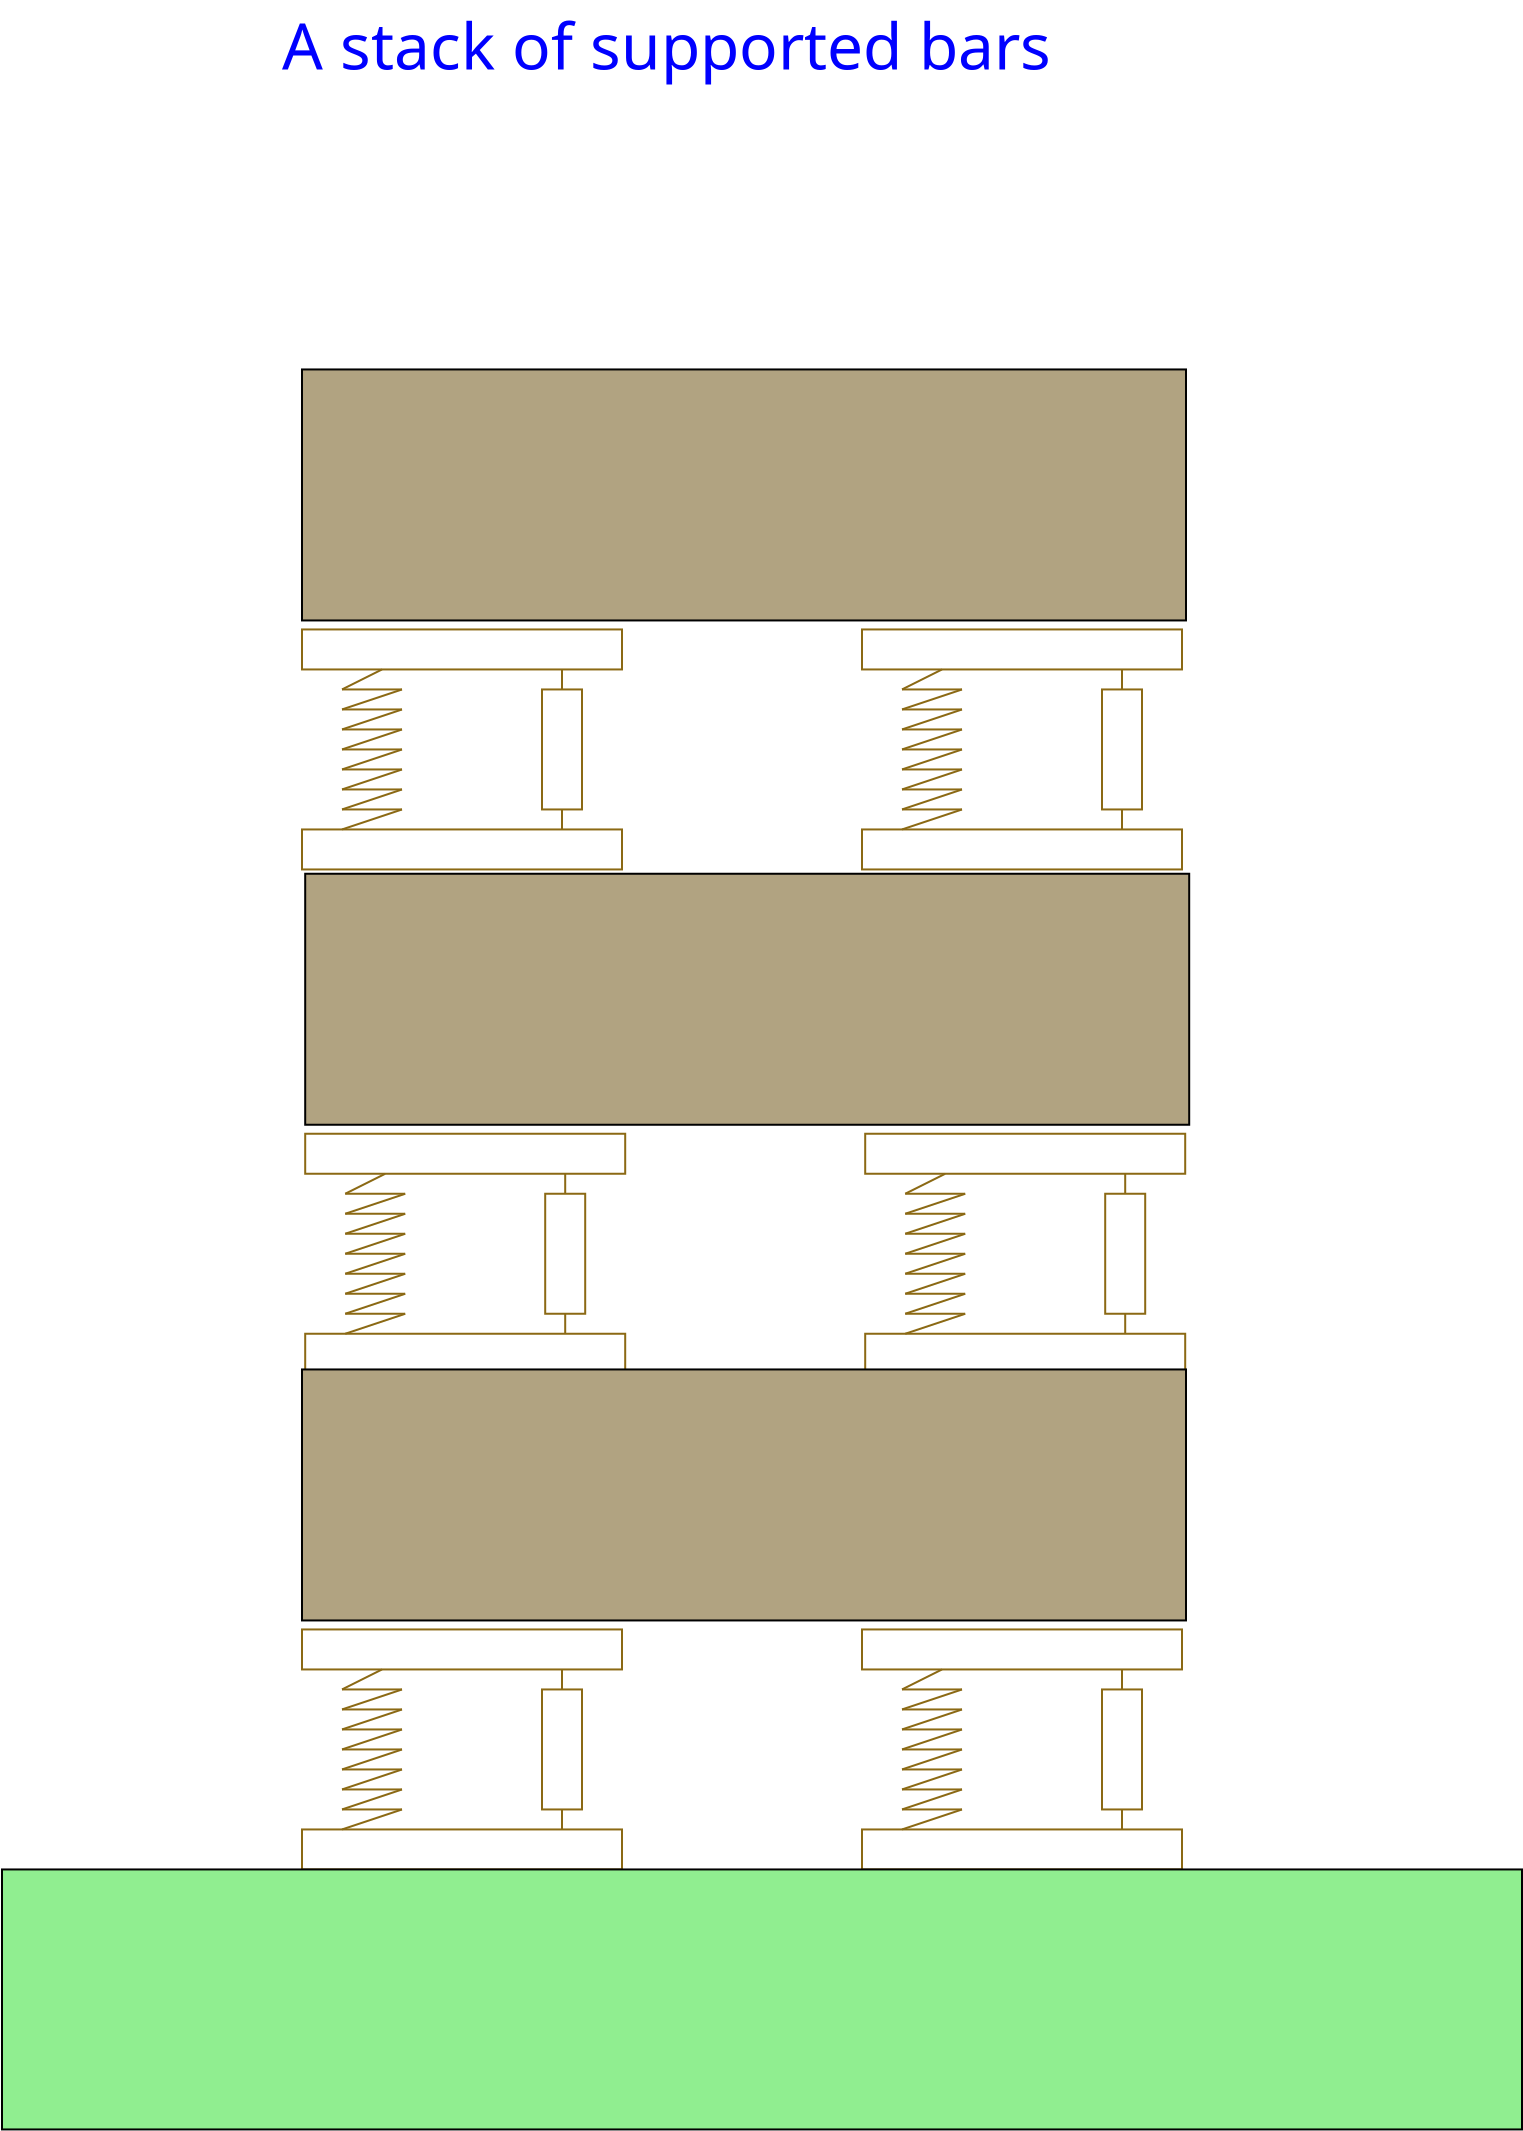 <?xml version="1.0" encoding="UTF-8"?>
<dia:diagram xmlns:dia="http://www.lysator.liu.se/~alla/dia/">
  <dia:layer name="Artwork" visible="true">
    <dia:group>
      <dia:object type="Standard - Box" version="0" id="O0">
        <dia:attribute name="obj_pos">
          <dia:point val="5.16,4.215"/>
        </dia:attribute>
        <dia:attribute name="obj_bb">
          <dia:rectangle val="5.11,4.165;49.41,16.815"/>
        </dia:attribute>
        <dia:attribute name="elem_corner">
          <dia:point val="5.16,4.215"/>
        </dia:attribute>
        <dia:attribute name="elem_width">
          <dia:real val="44.2"/>
        </dia:attribute>
        <dia:attribute name="elem_height">
          <dia:real val="12.55"/>
        </dia:attribute>
        <dia:attribute name="inner_color">
          <dia:color val="#b1a381"/>
        </dia:attribute>
        <dia:attribute name="show_background">
          <dia:boolean val="true"/>
        </dia:attribute>
      </dia:object>
      <dia:group>
        <dia:object type="Standard - Box" version="0" id="O1">
          <dia:attribute name="obj_pos">
            <dia:point val="5.16,27.215"/>
          </dia:attribute>
          <dia:attribute name="obj_bb">
            <dia:rectangle val="5.11,27.165;21.21,29.265"/>
          </dia:attribute>
          <dia:attribute name="elem_corner">
            <dia:point val="5.16,27.215"/>
          </dia:attribute>
          <dia:attribute name="elem_width">
            <dia:real val="16"/>
          </dia:attribute>
          <dia:attribute name="elem_height">
            <dia:real val="2"/>
          </dia:attribute>
          <dia:attribute name="border_color">
            <dia:color val="#8b6914"/>
          </dia:attribute>
          <dia:attribute name="show_background">
            <dia:boolean val="true"/>
          </dia:attribute>
        </dia:object>
        <dia:object type="Standard - Box" version="0" id="O2">
          <dia:attribute name="obj_pos">
            <dia:point val="5.16,17.215"/>
          </dia:attribute>
          <dia:attribute name="obj_bb">
            <dia:rectangle val="5.11,17.165;21.21,19.265"/>
          </dia:attribute>
          <dia:attribute name="elem_corner">
            <dia:point val="5.16,17.215"/>
          </dia:attribute>
          <dia:attribute name="elem_width">
            <dia:real val="16"/>
          </dia:attribute>
          <dia:attribute name="elem_height">
            <dia:real val="2"/>
          </dia:attribute>
          <dia:attribute name="border_color">
            <dia:color val="#8b6914"/>
          </dia:attribute>
          <dia:attribute name="show_background">
            <dia:boolean val="true"/>
          </dia:attribute>
        </dia:object>
        <dia:object type="Standard - PolyLine" version="0" id="O3">
          <dia:attribute name="obj_pos">
            <dia:point val="9.16,19.215"/>
          </dia:attribute>
          <dia:attribute name="obj_bb">
            <dia:rectangle val="7.093,19.148;9.227,20.282"/>
          </dia:attribute>
          <dia:attribute name="poly_points">
            <dia:point val="9.16,19.215"/>
            <dia:point val="7.16,20.215"/>
          </dia:attribute>
          <dia:attribute name="line_color">
            <dia:color val="#8b6914"/>
          </dia:attribute>
        </dia:object>
        <dia:object type="Standard - PolyLine" version="0" id="O4">
          <dia:attribute name="obj_pos">
            <dia:point val="7.16,20.215"/>
          </dia:attribute>
          <dia:attribute name="obj_bb">
            <dia:rectangle val="7.11,20.165;10.21,20.265"/>
          </dia:attribute>
          <dia:attribute name="poly_points">
            <dia:point val="7.16,20.215"/>
            <dia:point val="10.16,20.215"/>
          </dia:attribute>
          <dia:attribute name="line_color">
            <dia:color val="#8b6914"/>
          </dia:attribute>
        </dia:object>
        <dia:object type="Standard - PolyLine" version="0" id="O5">
          <dia:attribute name="obj_pos">
            <dia:point val="10.16,20.215"/>
          </dia:attribute>
          <dia:attribute name="obj_bb">
            <dia:rectangle val="7.097,20.152;10.223,21.278"/>
          </dia:attribute>
          <dia:attribute name="poly_points">
            <dia:point val="10.16,20.215"/>
            <dia:point val="7.16,21.215"/>
          </dia:attribute>
          <dia:attribute name="line_color">
            <dia:color val="#8b6914"/>
          </dia:attribute>
        </dia:object>
        <dia:object type="Standard - PolyLine" version="0" id="O6">
          <dia:attribute name="obj_pos">
            <dia:point val="7.16,21.215"/>
          </dia:attribute>
          <dia:attribute name="obj_bb">
            <dia:rectangle val="7.11,21.165;10.21,21.265"/>
          </dia:attribute>
          <dia:attribute name="poly_points">
            <dia:point val="7.16,21.215"/>
            <dia:point val="10.16,21.215"/>
          </dia:attribute>
          <dia:attribute name="line_color">
            <dia:color val="#8b6914"/>
          </dia:attribute>
        </dia:object>
        <dia:object type="Standard - PolyLine" version="0" id="O7">
          <dia:attribute name="obj_pos">
            <dia:point val="7.16,26.215"/>
          </dia:attribute>
          <dia:attribute name="obj_bb">
            <dia:rectangle val="7.11,26.165;10.21,26.265"/>
          </dia:attribute>
          <dia:attribute name="poly_points">
            <dia:point val="7.16,26.215"/>
            <dia:point val="10.16,26.215"/>
          </dia:attribute>
          <dia:attribute name="line_color">
            <dia:color val="#8b6914"/>
          </dia:attribute>
        </dia:object>
        <dia:object type="Standard - PolyLine" version="0" id="O8">
          <dia:attribute name="obj_pos">
            <dia:point val="7.16,25.215"/>
          </dia:attribute>
          <dia:attribute name="obj_bb">
            <dia:rectangle val="7.11,25.165;10.21,25.265"/>
          </dia:attribute>
          <dia:attribute name="poly_points">
            <dia:point val="7.16,25.215"/>
            <dia:point val="10.16,25.215"/>
          </dia:attribute>
          <dia:attribute name="line_color">
            <dia:color val="#8b6914"/>
          </dia:attribute>
        </dia:object>
        <dia:object type="Standard - PolyLine" version="0" id="O9">
          <dia:attribute name="obj_pos">
            <dia:point val="7.16,24.215"/>
          </dia:attribute>
          <dia:attribute name="obj_bb">
            <dia:rectangle val="7.11,24.165;10.21,24.265"/>
          </dia:attribute>
          <dia:attribute name="poly_points">
            <dia:point val="7.16,24.215"/>
            <dia:point val="10.16,24.215"/>
          </dia:attribute>
          <dia:attribute name="line_color">
            <dia:color val="#8b6914"/>
          </dia:attribute>
        </dia:object>
        <dia:object type="Standard - PolyLine" version="0" id="O10">
          <dia:attribute name="obj_pos">
            <dia:point val="7.16,23.215"/>
          </dia:attribute>
          <dia:attribute name="obj_bb">
            <dia:rectangle val="7.11,23.165;10.21,23.265"/>
          </dia:attribute>
          <dia:attribute name="poly_points">
            <dia:point val="7.16,23.215"/>
            <dia:point val="10.16,23.215"/>
          </dia:attribute>
          <dia:attribute name="line_color">
            <dia:color val="#8b6914"/>
          </dia:attribute>
        </dia:object>
        <dia:object type="Standard - PolyLine" version="0" id="O11">
          <dia:attribute name="obj_pos">
            <dia:point val="7.16,22.215"/>
          </dia:attribute>
          <dia:attribute name="obj_bb">
            <dia:rectangle val="7.11,22.165;10.21,22.265"/>
          </dia:attribute>
          <dia:attribute name="poly_points">
            <dia:point val="7.16,22.215"/>
            <dia:point val="10.16,22.215"/>
          </dia:attribute>
          <dia:attribute name="line_color">
            <dia:color val="#8b6914"/>
          </dia:attribute>
        </dia:object>
        <dia:object type="Standard - PolyLine" version="0" id="O12">
          <dia:attribute name="obj_pos">
            <dia:point val="10.16,25.215"/>
          </dia:attribute>
          <dia:attribute name="obj_bb">
            <dia:rectangle val="7.097,25.152;10.223,26.278"/>
          </dia:attribute>
          <dia:attribute name="poly_points">
            <dia:point val="10.16,25.215"/>
            <dia:point val="7.16,26.215"/>
          </dia:attribute>
          <dia:attribute name="line_color">
            <dia:color val="#8b6914"/>
          </dia:attribute>
        </dia:object>
        <dia:object type="Standard - PolyLine" version="0" id="O13">
          <dia:attribute name="obj_pos">
            <dia:point val="10.16,24.215"/>
          </dia:attribute>
          <dia:attribute name="obj_bb">
            <dia:rectangle val="7.097,24.152;10.223,25.278"/>
          </dia:attribute>
          <dia:attribute name="poly_points">
            <dia:point val="10.16,24.215"/>
            <dia:point val="7.16,25.215"/>
          </dia:attribute>
          <dia:attribute name="line_color">
            <dia:color val="#8b6914"/>
          </dia:attribute>
        </dia:object>
        <dia:object type="Standard - PolyLine" version="0" id="O14">
          <dia:attribute name="obj_pos">
            <dia:point val="10.16,23.215"/>
          </dia:attribute>
          <dia:attribute name="obj_bb">
            <dia:rectangle val="7.097,23.152;10.223,24.278"/>
          </dia:attribute>
          <dia:attribute name="poly_points">
            <dia:point val="10.16,23.215"/>
            <dia:point val="7.16,24.215"/>
          </dia:attribute>
          <dia:attribute name="line_color">
            <dia:color val="#8b6914"/>
          </dia:attribute>
        </dia:object>
        <dia:object type="Standard - PolyLine" version="0" id="O15">
          <dia:attribute name="obj_pos">
            <dia:point val="10.16,22.215"/>
          </dia:attribute>
          <dia:attribute name="obj_bb">
            <dia:rectangle val="7.097,22.152;10.223,23.278"/>
          </dia:attribute>
          <dia:attribute name="poly_points">
            <dia:point val="10.16,22.215"/>
            <dia:point val="7.16,23.215"/>
          </dia:attribute>
          <dia:attribute name="line_color">
            <dia:color val="#8b6914"/>
          </dia:attribute>
        </dia:object>
        <dia:object type="Standard - PolyLine" version="0" id="O16">
          <dia:attribute name="obj_pos">
            <dia:point val="10.16,21.215"/>
          </dia:attribute>
          <dia:attribute name="obj_bb">
            <dia:rectangle val="7.097,21.152;10.223,22.278"/>
          </dia:attribute>
          <dia:attribute name="poly_points">
            <dia:point val="10.16,21.215"/>
            <dia:point val="7.16,22.215"/>
          </dia:attribute>
          <dia:attribute name="line_color">
            <dia:color val="#8b6914"/>
          </dia:attribute>
        </dia:object>
        <dia:object type="Standard - PolyLine" version="0" id="O17">
          <dia:attribute name="obj_pos">
            <dia:point val="10.16,26.215"/>
          </dia:attribute>
          <dia:attribute name="obj_bb">
            <dia:rectangle val="7.097,26.152;10.223,27.278"/>
          </dia:attribute>
          <dia:attribute name="poly_points">
            <dia:point val="10.16,26.215"/>
            <dia:point val="7.16,27.215"/>
          </dia:attribute>
          <dia:attribute name="line_color">
            <dia:color val="#8b6914"/>
          </dia:attribute>
        </dia:object>
        <dia:object type="Standard - Box" version="0" id="O18">
          <dia:attribute name="obj_pos">
            <dia:point val="17.16,20.215"/>
          </dia:attribute>
          <dia:attribute name="obj_bb">
            <dia:rectangle val="17.11,20.165;19.21,26.265"/>
          </dia:attribute>
          <dia:attribute name="elem_corner">
            <dia:point val="17.16,20.215"/>
          </dia:attribute>
          <dia:attribute name="elem_width">
            <dia:real val="2"/>
          </dia:attribute>
          <dia:attribute name="elem_height">
            <dia:real val="6"/>
          </dia:attribute>
          <dia:attribute name="border_color">
            <dia:color val="#8b6914"/>
          </dia:attribute>
          <dia:attribute name="show_background">
            <dia:boolean val="true"/>
          </dia:attribute>
        </dia:object>
        <dia:object type="Standard - Line" version="0" id="O19">
          <dia:attribute name="obj_pos">
            <dia:point val="18.16,27.215"/>
          </dia:attribute>
          <dia:attribute name="obj_bb">
            <dia:rectangle val="18.11,26.165;18.21,27.265"/>
          </dia:attribute>
          <dia:attribute name="conn_endpoints">
            <dia:point val="18.16,27.215"/>
            <dia:point val="18.16,26.215"/>
          </dia:attribute>
          <dia:attribute name="numcp">
            <dia:int val="1"/>
          </dia:attribute>
          <dia:attribute name="line_color">
            <dia:color val="#8b6914"/>
          </dia:attribute>
          <dia:connections>
            <dia:connection handle="1" to="O18" connection="6"/>
          </dia:connections>
        </dia:object>
        <dia:object type="Standard - Line" version="0" id="O20">
          <dia:attribute name="obj_pos">
            <dia:point val="18.16,19.215"/>
          </dia:attribute>
          <dia:attribute name="obj_bb">
            <dia:rectangle val="18.11,19.165;18.21,20.265"/>
          </dia:attribute>
          <dia:attribute name="conn_endpoints">
            <dia:point val="18.16,19.215"/>
            <dia:point val="18.16,20.215"/>
          </dia:attribute>
          <dia:attribute name="numcp">
            <dia:int val="1"/>
          </dia:attribute>
          <dia:attribute name="line_color">
            <dia:color val="#8b6914"/>
          </dia:attribute>
          <dia:connections>
            <dia:connection handle="1" to="O18" connection="1"/>
          </dia:connections>
        </dia:object>
      </dia:group>
      <dia:group>
        <dia:object type="Standard - Box" version="0" id="O21">
          <dia:attribute name="obj_pos">
            <dia:point val="33.16,27.215"/>
          </dia:attribute>
          <dia:attribute name="obj_bb">
            <dia:rectangle val="33.11,27.165;49.21,29.265"/>
          </dia:attribute>
          <dia:attribute name="elem_corner">
            <dia:point val="33.16,27.215"/>
          </dia:attribute>
          <dia:attribute name="elem_width">
            <dia:real val="16"/>
          </dia:attribute>
          <dia:attribute name="elem_height">
            <dia:real val="2"/>
          </dia:attribute>
          <dia:attribute name="border_color">
            <dia:color val="#8b6914"/>
          </dia:attribute>
          <dia:attribute name="show_background">
            <dia:boolean val="true"/>
          </dia:attribute>
        </dia:object>
        <dia:object type="Standard - Box" version="0" id="O22">
          <dia:attribute name="obj_pos">
            <dia:point val="33.16,17.215"/>
          </dia:attribute>
          <dia:attribute name="obj_bb">
            <dia:rectangle val="33.11,17.165;49.21,19.265"/>
          </dia:attribute>
          <dia:attribute name="elem_corner">
            <dia:point val="33.16,17.215"/>
          </dia:attribute>
          <dia:attribute name="elem_width">
            <dia:real val="16"/>
          </dia:attribute>
          <dia:attribute name="elem_height">
            <dia:real val="2"/>
          </dia:attribute>
          <dia:attribute name="border_color">
            <dia:color val="#8b6914"/>
          </dia:attribute>
          <dia:attribute name="show_background">
            <dia:boolean val="true"/>
          </dia:attribute>
        </dia:object>
        <dia:object type="Standard - PolyLine" version="0" id="O23">
          <dia:attribute name="obj_pos">
            <dia:point val="37.16,19.215"/>
          </dia:attribute>
          <dia:attribute name="obj_bb">
            <dia:rectangle val="35.093,19.148;37.227,20.282"/>
          </dia:attribute>
          <dia:attribute name="poly_points">
            <dia:point val="37.16,19.215"/>
            <dia:point val="35.16,20.215"/>
          </dia:attribute>
          <dia:attribute name="line_color">
            <dia:color val="#8b6914"/>
          </dia:attribute>
        </dia:object>
        <dia:object type="Standard - PolyLine" version="0" id="O24">
          <dia:attribute name="obj_pos">
            <dia:point val="35.16,20.215"/>
          </dia:attribute>
          <dia:attribute name="obj_bb">
            <dia:rectangle val="35.11,20.165;38.21,20.265"/>
          </dia:attribute>
          <dia:attribute name="poly_points">
            <dia:point val="35.16,20.215"/>
            <dia:point val="38.16,20.215"/>
          </dia:attribute>
          <dia:attribute name="line_color">
            <dia:color val="#8b6914"/>
          </dia:attribute>
        </dia:object>
        <dia:object type="Standard - PolyLine" version="0" id="O25">
          <dia:attribute name="obj_pos">
            <dia:point val="38.16,20.215"/>
          </dia:attribute>
          <dia:attribute name="obj_bb">
            <dia:rectangle val="35.097,20.152;38.223,21.278"/>
          </dia:attribute>
          <dia:attribute name="poly_points">
            <dia:point val="38.16,20.215"/>
            <dia:point val="35.16,21.215"/>
          </dia:attribute>
          <dia:attribute name="line_color">
            <dia:color val="#8b6914"/>
          </dia:attribute>
        </dia:object>
        <dia:object type="Standard - PolyLine" version="0" id="O26">
          <dia:attribute name="obj_pos">
            <dia:point val="35.16,21.215"/>
          </dia:attribute>
          <dia:attribute name="obj_bb">
            <dia:rectangle val="35.11,21.165;38.21,21.265"/>
          </dia:attribute>
          <dia:attribute name="poly_points">
            <dia:point val="35.16,21.215"/>
            <dia:point val="38.16,21.215"/>
          </dia:attribute>
          <dia:attribute name="line_color">
            <dia:color val="#8b6914"/>
          </dia:attribute>
        </dia:object>
        <dia:object type="Standard - PolyLine" version="0" id="O27">
          <dia:attribute name="obj_pos">
            <dia:point val="35.16,26.215"/>
          </dia:attribute>
          <dia:attribute name="obj_bb">
            <dia:rectangle val="35.11,26.165;38.21,26.265"/>
          </dia:attribute>
          <dia:attribute name="poly_points">
            <dia:point val="35.16,26.215"/>
            <dia:point val="38.16,26.215"/>
          </dia:attribute>
          <dia:attribute name="line_color">
            <dia:color val="#8b6914"/>
          </dia:attribute>
        </dia:object>
        <dia:object type="Standard - PolyLine" version="0" id="O28">
          <dia:attribute name="obj_pos">
            <dia:point val="35.16,25.215"/>
          </dia:attribute>
          <dia:attribute name="obj_bb">
            <dia:rectangle val="35.11,25.165;38.21,25.265"/>
          </dia:attribute>
          <dia:attribute name="poly_points">
            <dia:point val="35.16,25.215"/>
            <dia:point val="38.16,25.215"/>
          </dia:attribute>
          <dia:attribute name="line_color">
            <dia:color val="#8b6914"/>
          </dia:attribute>
        </dia:object>
        <dia:object type="Standard - PolyLine" version="0" id="O29">
          <dia:attribute name="obj_pos">
            <dia:point val="35.16,24.215"/>
          </dia:attribute>
          <dia:attribute name="obj_bb">
            <dia:rectangle val="35.11,24.165;38.21,24.265"/>
          </dia:attribute>
          <dia:attribute name="poly_points">
            <dia:point val="35.16,24.215"/>
            <dia:point val="38.16,24.215"/>
          </dia:attribute>
          <dia:attribute name="line_color">
            <dia:color val="#8b6914"/>
          </dia:attribute>
        </dia:object>
        <dia:object type="Standard - PolyLine" version="0" id="O30">
          <dia:attribute name="obj_pos">
            <dia:point val="35.16,23.215"/>
          </dia:attribute>
          <dia:attribute name="obj_bb">
            <dia:rectangle val="35.11,23.165;38.21,23.265"/>
          </dia:attribute>
          <dia:attribute name="poly_points">
            <dia:point val="35.16,23.215"/>
            <dia:point val="38.16,23.215"/>
          </dia:attribute>
          <dia:attribute name="line_color">
            <dia:color val="#8b6914"/>
          </dia:attribute>
        </dia:object>
        <dia:object type="Standard - PolyLine" version="0" id="O31">
          <dia:attribute name="obj_pos">
            <dia:point val="35.16,22.215"/>
          </dia:attribute>
          <dia:attribute name="obj_bb">
            <dia:rectangle val="35.11,22.165;38.21,22.265"/>
          </dia:attribute>
          <dia:attribute name="poly_points">
            <dia:point val="35.16,22.215"/>
            <dia:point val="38.16,22.215"/>
          </dia:attribute>
          <dia:attribute name="line_color">
            <dia:color val="#8b6914"/>
          </dia:attribute>
        </dia:object>
        <dia:object type="Standard - PolyLine" version="0" id="O32">
          <dia:attribute name="obj_pos">
            <dia:point val="38.16,25.215"/>
          </dia:attribute>
          <dia:attribute name="obj_bb">
            <dia:rectangle val="35.097,25.152;38.223,26.278"/>
          </dia:attribute>
          <dia:attribute name="poly_points">
            <dia:point val="38.16,25.215"/>
            <dia:point val="35.16,26.215"/>
          </dia:attribute>
          <dia:attribute name="line_color">
            <dia:color val="#8b6914"/>
          </dia:attribute>
        </dia:object>
        <dia:object type="Standard - PolyLine" version="0" id="O33">
          <dia:attribute name="obj_pos">
            <dia:point val="38.16,24.215"/>
          </dia:attribute>
          <dia:attribute name="obj_bb">
            <dia:rectangle val="35.097,24.152;38.223,25.278"/>
          </dia:attribute>
          <dia:attribute name="poly_points">
            <dia:point val="38.16,24.215"/>
            <dia:point val="35.16,25.215"/>
          </dia:attribute>
          <dia:attribute name="line_color">
            <dia:color val="#8b6914"/>
          </dia:attribute>
        </dia:object>
        <dia:object type="Standard - PolyLine" version="0" id="O34">
          <dia:attribute name="obj_pos">
            <dia:point val="38.16,23.215"/>
          </dia:attribute>
          <dia:attribute name="obj_bb">
            <dia:rectangle val="35.097,23.152;38.223,24.278"/>
          </dia:attribute>
          <dia:attribute name="poly_points">
            <dia:point val="38.16,23.215"/>
            <dia:point val="35.16,24.215"/>
          </dia:attribute>
          <dia:attribute name="line_color">
            <dia:color val="#8b6914"/>
          </dia:attribute>
        </dia:object>
        <dia:object type="Standard - PolyLine" version="0" id="O35">
          <dia:attribute name="obj_pos">
            <dia:point val="38.16,22.215"/>
          </dia:attribute>
          <dia:attribute name="obj_bb">
            <dia:rectangle val="35.097,22.152;38.223,23.278"/>
          </dia:attribute>
          <dia:attribute name="poly_points">
            <dia:point val="38.16,22.215"/>
            <dia:point val="35.16,23.215"/>
          </dia:attribute>
          <dia:attribute name="line_color">
            <dia:color val="#8b6914"/>
          </dia:attribute>
        </dia:object>
        <dia:object type="Standard - PolyLine" version="0" id="O36">
          <dia:attribute name="obj_pos">
            <dia:point val="38.16,21.215"/>
          </dia:attribute>
          <dia:attribute name="obj_bb">
            <dia:rectangle val="35.097,21.152;38.223,22.278"/>
          </dia:attribute>
          <dia:attribute name="poly_points">
            <dia:point val="38.16,21.215"/>
            <dia:point val="35.16,22.215"/>
          </dia:attribute>
          <dia:attribute name="line_color">
            <dia:color val="#8b6914"/>
          </dia:attribute>
        </dia:object>
        <dia:object type="Standard - PolyLine" version="0" id="O37">
          <dia:attribute name="obj_pos">
            <dia:point val="38.16,26.215"/>
          </dia:attribute>
          <dia:attribute name="obj_bb">
            <dia:rectangle val="35.097,26.152;38.223,27.278"/>
          </dia:attribute>
          <dia:attribute name="poly_points">
            <dia:point val="38.16,26.215"/>
            <dia:point val="35.16,27.215"/>
          </dia:attribute>
          <dia:attribute name="line_color">
            <dia:color val="#8b6914"/>
          </dia:attribute>
        </dia:object>
        <dia:object type="Standard - Box" version="0" id="O38">
          <dia:attribute name="obj_pos">
            <dia:point val="45.16,20.215"/>
          </dia:attribute>
          <dia:attribute name="obj_bb">
            <dia:rectangle val="45.11,20.165;47.21,26.265"/>
          </dia:attribute>
          <dia:attribute name="elem_corner">
            <dia:point val="45.16,20.215"/>
          </dia:attribute>
          <dia:attribute name="elem_width">
            <dia:real val="2"/>
          </dia:attribute>
          <dia:attribute name="elem_height">
            <dia:real val="6"/>
          </dia:attribute>
          <dia:attribute name="border_color">
            <dia:color val="#8b6914"/>
          </dia:attribute>
          <dia:attribute name="show_background">
            <dia:boolean val="true"/>
          </dia:attribute>
        </dia:object>
        <dia:object type="Standard - Line" version="0" id="O39">
          <dia:attribute name="obj_pos">
            <dia:point val="46.16,27.215"/>
          </dia:attribute>
          <dia:attribute name="obj_bb">
            <dia:rectangle val="46.11,26.165;46.21,27.265"/>
          </dia:attribute>
          <dia:attribute name="conn_endpoints">
            <dia:point val="46.16,27.215"/>
            <dia:point val="46.16,26.215"/>
          </dia:attribute>
          <dia:attribute name="numcp">
            <dia:int val="1"/>
          </dia:attribute>
          <dia:attribute name="line_color">
            <dia:color val="#8b6914"/>
          </dia:attribute>
          <dia:connections>
            <dia:connection handle="1" to="O38" connection="6"/>
          </dia:connections>
        </dia:object>
        <dia:object type="Standard - Line" version="0" id="O40">
          <dia:attribute name="obj_pos">
            <dia:point val="46.16,19.215"/>
          </dia:attribute>
          <dia:attribute name="obj_bb">
            <dia:rectangle val="46.11,19.165;46.21,20.265"/>
          </dia:attribute>
          <dia:attribute name="conn_endpoints">
            <dia:point val="46.16,19.215"/>
            <dia:point val="46.16,20.215"/>
          </dia:attribute>
          <dia:attribute name="numcp">
            <dia:int val="1"/>
          </dia:attribute>
          <dia:attribute name="line_color">
            <dia:color val="#8b6914"/>
          </dia:attribute>
          <dia:connections>
            <dia:connection handle="1" to="O38" connection="1"/>
          </dia:connections>
        </dia:object>
      </dia:group>
    </dia:group>
    <dia:group>
      <dia:object type="Standard - Box" version="0" id="O41">
        <dia:attribute name="obj_pos">
          <dia:point val="5,29"/>
        </dia:attribute>
        <dia:attribute name="obj_bb">
          <dia:rectangle val="4.95,28.95;49.25,41.6"/>
        </dia:attribute>
        <dia:attribute name="elem_corner">
          <dia:point val="5,29"/>
        </dia:attribute>
        <dia:attribute name="elem_width">
          <dia:real val="44.2"/>
        </dia:attribute>
        <dia:attribute name="elem_height">
          <dia:real val="12.55"/>
        </dia:attribute>
        <dia:attribute name="inner_color">
          <dia:color val="#b1a381"/>
        </dia:attribute>
        <dia:attribute name="show_background">
          <dia:boolean val="true"/>
        </dia:attribute>
      </dia:object>
      <dia:group>
        <dia:object type="Standard - Box" version="0" id="O42">
          <dia:attribute name="obj_pos">
            <dia:point val="5,52"/>
          </dia:attribute>
          <dia:attribute name="obj_bb">
            <dia:rectangle val="4.95,51.95;21.05,54.05"/>
          </dia:attribute>
          <dia:attribute name="elem_corner">
            <dia:point val="5,52"/>
          </dia:attribute>
          <dia:attribute name="elem_width">
            <dia:real val="16"/>
          </dia:attribute>
          <dia:attribute name="elem_height">
            <dia:real val="2"/>
          </dia:attribute>
          <dia:attribute name="border_color">
            <dia:color val="#8b6914"/>
          </dia:attribute>
          <dia:attribute name="show_background">
            <dia:boolean val="true"/>
          </dia:attribute>
        </dia:object>
        <dia:object type="Standard - Box" version="0" id="O43">
          <dia:attribute name="obj_pos">
            <dia:point val="5,42"/>
          </dia:attribute>
          <dia:attribute name="obj_bb">
            <dia:rectangle val="4.95,41.95;21.05,44.05"/>
          </dia:attribute>
          <dia:attribute name="elem_corner">
            <dia:point val="5,42"/>
          </dia:attribute>
          <dia:attribute name="elem_width">
            <dia:real val="16"/>
          </dia:attribute>
          <dia:attribute name="elem_height">
            <dia:real val="2"/>
          </dia:attribute>
          <dia:attribute name="border_color">
            <dia:color val="#8b6914"/>
          </dia:attribute>
          <dia:attribute name="show_background">
            <dia:boolean val="true"/>
          </dia:attribute>
        </dia:object>
        <dia:object type="Standard - PolyLine" version="0" id="O44">
          <dia:attribute name="obj_pos">
            <dia:point val="9,44"/>
          </dia:attribute>
          <dia:attribute name="obj_bb">
            <dia:rectangle val="6.933,43.933;9.067,45.067"/>
          </dia:attribute>
          <dia:attribute name="poly_points">
            <dia:point val="9,44"/>
            <dia:point val="7,45"/>
          </dia:attribute>
          <dia:attribute name="line_color">
            <dia:color val="#8b6914"/>
          </dia:attribute>
        </dia:object>
        <dia:object type="Standard - PolyLine" version="0" id="O45">
          <dia:attribute name="obj_pos">
            <dia:point val="7,45"/>
          </dia:attribute>
          <dia:attribute name="obj_bb">
            <dia:rectangle val="6.95,44.95;10.05,45.05"/>
          </dia:attribute>
          <dia:attribute name="poly_points">
            <dia:point val="7,45"/>
            <dia:point val="10,45"/>
          </dia:attribute>
          <dia:attribute name="line_color">
            <dia:color val="#8b6914"/>
          </dia:attribute>
        </dia:object>
        <dia:object type="Standard - PolyLine" version="0" id="O46">
          <dia:attribute name="obj_pos">
            <dia:point val="10,45"/>
          </dia:attribute>
          <dia:attribute name="obj_bb">
            <dia:rectangle val="6.937,44.937;10.063,46.063"/>
          </dia:attribute>
          <dia:attribute name="poly_points">
            <dia:point val="10,45"/>
            <dia:point val="7,46"/>
          </dia:attribute>
          <dia:attribute name="line_color">
            <dia:color val="#8b6914"/>
          </dia:attribute>
        </dia:object>
        <dia:object type="Standard - PolyLine" version="0" id="O47">
          <dia:attribute name="obj_pos">
            <dia:point val="7,46"/>
          </dia:attribute>
          <dia:attribute name="obj_bb">
            <dia:rectangle val="6.95,45.95;10.05,46.05"/>
          </dia:attribute>
          <dia:attribute name="poly_points">
            <dia:point val="7,46"/>
            <dia:point val="10,46"/>
          </dia:attribute>
          <dia:attribute name="line_color">
            <dia:color val="#8b6914"/>
          </dia:attribute>
        </dia:object>
        <dia:object type="Standard - PolyLine" version="0" id="O48">
          <dia:attribute name="obj_pos">
            <dia:point val="7,51"/>
          </dia:attribute>
          <dia:attribute name="obj_bb">
            <dia:rectangle val="6.95,50.95;10.05,51.05"/>
          </dia:attribute>
          <dia:attribute name="poly_points">
            <dia:point val="7,51"/>
            <dia:point val="10,51"/>
          </dia:attribute>
          <dia:attribute name="line_color">
            <dia:color val="#8b6914"/>
          </dia:attribute>
        </dia:object>
        <dia:object type="Standard - PolyLine" version="0" id="O49">
          <dia:attribute name="obj_pos">
            <dia:point val="7,50"/>
          </dia:attribute>
          <dia:attribute name="obj_bb">
            <dia:rectangle val="6.95,49.95;10.05,50.05"/>
          </dia:attribute>
          <dia:attribute name="poly_points">
            <dia:point val="7,50"/>
            <dia:point val="10,50"/>
          </dia:attribute>
          <dia:attribute name="line_color">
            <dia:color val="#8b6914"/>
          </dia:attribute>
        </dia:object>
        <dia:object type="Standard - PolyLine" version="0" id="O50">
          <dia:attribute name="obj_pos">
            <dia:point val="7,49"/>
          </dia:attribute>
          <dia:attribute name="obj_bb">
            <dia:rectangle val="6.95,48.95;10.05,49.05"/>
          </dia:attribute>
          <dia:attribute name="poly_points">
            <dia:point val="7,49"/>
            <dia:point val="10,49"/>
          </dia:attribute>
          <dia:attribute name="line_color">
            <dia:color val="#8b6914"/>
          </dia:attribute>
        </dia:object>
        <dia:object type="Standard - PolyLine" version="0" id="O51">
          <dia:attribute name="obj_pos">
            <dia:point val="7,48"/>
          </dia:attribute>
          <dia:attribute name="obj_bb">
            <dia:rectangle val="6.95,47.95;10.05,48.05"/>
          </dia:attribute>
          <dia:attribute name="poly_points">
            <dia:point val="7,48"/>
            <dia:point val="10,48"/>
          </dia:attribute>
          <dia:attribute name="line_color">
            <dia:color val="#8b6914"/>
          </dia:attribute>
        </dia:object>
        <dia:object type="Standard - PolyLine" version="0" id="O52">
          <dia:attribute name="obj_pos">
            <dia:point val="7,47"/>
          </dia:attribute>
          <dia:attribute name="obj_bb">
            <dia:rectangle val="6.95,46.95;10.05,47.05"/>
          </dia:attribute>
          <dia:attribute name="poly_points">
            <dia:point val="7,47"/>
            <dia:point val="10,47"/>
          </dia:attribute>
          <dia:attribute name="line_color">
            <dia:color val="#8b6914"/>
          </dia:attribute>
        </dia:object>
        <dia:object type="Standard - PolyLine" version="0" id="O53">
          <dia:attribute name="obj_pos">
            <dia:point val="10,50"/>
          </dia:attribute>
          <dia:attribute name="obj_bb">
            <dia:rectangle val="6.937,49.937;10.063,51.063"/>
          </dia:attribute>
          <dia:attribute name="poly_points">
            <dia:point val="10,50"/>
            <dia:point val="7,51"/>
          </dia:attribute>
          <dia:attribute name="line_color">
            <dia:color val="#8b6914"/>
          </dia:attribute>
        </dia:object>
        <dia:object type="Standard - PolyLine" version="0" id="O54">
          <dia:attribute name="obj_pos">
            <dia:point val="10,49"/>
          </dia:attribute>
          <dia:attribute name="obj_bb">
            <dia:rectangle val="6.937,48.937;10.063,50.063"/>
          </dia:attribute>
          <dia:attribute name="poly_points">
            <dia:point val="10,49"/>
            <dia:point val="7,50"/>
          </dia:attribute>
          <dia:attribute name="line_color">
            <dia:color val="#8b6914"/>
          </dia:attribute>
        </dia:object>
        <dia:object type="Standard - PolyLine" version="0" id="O55">
          <dia:attribute name="obj_pos">
            <dia:point val="10,48"/>
          </dia:attribute>
          <dia:attribute name="obj_bb">
            <dia:rectangle val="6.937,47.937;10.063,49.063"/>
          </dia:attribute>
          <dia:attribute name="poly_points">
            <dia:point val="10,48"/>
            <dia:point val="7,49"/>
          </dia:attribute>
          <dia:attribute name="line_color">
            <dia:color val="#8b6914"/>
          </dia:attribute>
        </dia:object>
        <dia:object type="Standard - PolyLine" version="0" id="O56">
          <dia:attribute name="obj_pos">
            <dia:point val="10,47"/>
          </dia:attribute>
          <dia:attribute name="obj_bb">
            <dia:rectangle val="6.937,46.937;10.063,48.063"/>
          </dia:attribute>
          <dia:attribute name="poly_points">
            <dia:point val="10,47"/>
            <dia:point val="7,48"/>
          </dia:attribute>
          <dia:attribute name="line_color">
            <dia:color val="#8b6914"/>
          </dia:attribute>
        </dia:object>
        <dia:object type="Standard - PolyLine" version="0" id="O57">
          <dia:attribute name="obj_pos">
            <dia:point val="10,46"/>
          </dia:attribute>
          <dia:attribute name="obj_bb">
            <dia:rectangle val="6.937,45.937;10.063,47.063"/>
          </dia:attribute>
          <dia:attribute name="poly_points">
            <dia:point val="10,46"/>
            <dia:point val="7,47"/>
          </dia:attribute>
          <dia:attribute name="line_color">
            <dia:color val="#8b6914"/>
          </dia:attribute>
        </dia:object>
        <dia:object type="Standard - PolyLine" version="0" id="O58">
          <dia:attribute name="obj_pos">
            <dia:point val="10,51"/>
          </dia:attribute>
          <dia:attribute name="obj_bb">
            <dia:rectangle val="6.937,50.937;10.063,52.063"/>
          </dia:attribute>
          <dia:attribute name="poly_points">
            <dia:point val="10,51"/>
            <dia:point val="7,52"/>
          </dia:attribute>
          <dia:attribute name="line_color">
            <dia:color val="#8b6914"/>
          </dia:attribute>
        </dia:object>
        <dia:object type="Standard - Box" version="0" id="O59">
          <dia:attribute name="obj_pos">
            <dia:point val="17,45"/>
          </dia:attribute>
          <dia:attribute name="obj_bb">
            <dia:rectangle val="16.95,44.95;19.05,51.05"/>
          </dia:attribute>
          <dia:attribute name="elem_corner">
            <dia:point val="17,45"/>
          </dia:attribute>
          <dia:attribute name="elem_width">
            <dia:real val="2"/>
          </dia:attribute>
          <dia:attribute name="elem_height">
            <dia:real val="6"/>
          </dia:attribute>
          <dia:attribute name="border_color">
            <dia:color val="#8b6914"/>
          </dia:attribute>
          <dia:attribute name="show_background">
            <dia:boolean val="true"/>
          </dia:attribute>
        </dia:object>
        <dia:object type="Standard - Line" version="0" id="O60">
          <dia:attribute name="obj_pos">
            <dia:point val="18,52"/>
          </dia:attribute>
          <dia:attribute name="obj_bb">
            <dia:rectangle val="17.95,50.95;18.05,52.05"/>
          </dia:attribute>
          <dia:attribute name="conn_endpoints">
            <dia:point val="18,52"/>
            <dia:point val="18,51"/>
          </dia:attribute>
          <dia:attribute name="numcp">
            <dia:int val="1"/>
          </dia:attribute>
          <dia:attribute name="line_color">
            <dia:color val="#8b6914"/>
          </dia:attribute>
          <dia:connections>
            <dia:connection handle="1" to="O59" connection="6"/>
          </dia:connections>
        </dia:object>
        <dia:object type="Standard - Line" version="0" id="O61">
          <dia:attribute name="obj_pos">
            <dia:point val="18,44"/>
          </dia:attribute>
          <dia:attribute name="obj_bb">
            <dia:rectangle val="17.95,43.95;18.05,45.05"/>
          </dia:attribute>
          <dia:attribute name="conn_endpoints">
            <dia:point val="18,44"/>
            <dia:point val="18,45"/>
          </dia:attribute>
          <dia:attribute name="numcp">
            <dia:int val="1"/>
          </dia:attribute>
          <dia:attribute name="line_color">
            <dia:color val="#8b6914"/>
          </dia:attribute>
          <dia:connections>
            <dia:connection handle="1" to="O59" connection="1"/>
          </dia:connections>
        </dia:object>
      </dia:group>
      <dia:group>
        <dia:object type="Standard - Box" version="0" id="O62">
          <dia:attribute name="obj_pos">
            <dia:point val="33,52"/>
          </dia:attribute>
          <dia:attribute name="obj_bb">
            <dia:rectangle val="32.95,51.95;49.05,54.05"/>
          </dia:attribute>
          <dia:attribute name="elem_corner">
            <dia:point val="33,52"/>
          </dia:attribute>
          <dia:attribute name="elem_width">
            <dia:real val="16"/>
          </dia:attribute>
          <dia:attribute name="elem_height">
            <dia:real val="2"/>
          </dia:attribute>
          <dia:attribute name="border_color">
            <dia:color val="#8b6914"/>
          </dia:attribute>
          <dia:attribute name="show_background">
            <dia:boolean val="true"/>
          </dia:attribute>
        </dia:object>
        <dia:object type="Standard - Box" version="0" id="O63">
          <dia:attribute name="obj_pos">
            <dia:point val="33,42"/>
          </dia:attribute>
          <dia:attribute name="obj_bb">
            <dia:rectangle val="32.95,41.95;49.05,44.05"/>
          </dia:attribute>
          <dia:attribute name="elem_corner">
            <dia:point val="33,42"/>
          </dia:attribute>
          <dia:attribute name="elem_width">
            <dia:real val="16"/>
          </dia:attribute>
          <dia:attribute name="elem_height">
            <dia:real val="2"/>
          </dia:attribute>
          <dia:attribute name="border_color">
            <dia:color val="#8b6914"/>
          </dia:attribute>
          <dia:attribute name="show_background">
            <dia:boolean val="true"/>
          </dia:attribute>
        </dia:object>
        <dia:object type="Standard - PolyLine" version="0" id="O64">
          <dia:attribute name="obj_pos">
            <dia:point val="37,44"/>
          </dia:attribute>
          <dia:attribute name="obj_bb">
            <dia:rectangle val="34.933,43.933;37.067,45.067"/>
          </dia:attribute>
          <dia:attribute name="poly_points">
            <dia:point val="37,44"/>
            <dia:point val="35,45"/>
          </dia:attribute>
          <dia:attribute name="line_color">
            <dia:color val="#8b6914"/>
          </dia:attribute>
        </dia:object>
        <dia:object type="Standard - PolyLine" version="0" id="O65">
          <dia:attribute name="obj_pos">
            <dia:point val="35,45"/>
          </dia:attribute>
          <dia:attribute name="obj_bb">
            <dia:rectangle val="34.95,44.95;38.05,45.05"/>
          </dia:attribute>
          <dia:attribute name="poly_points">
            <dia:point val="35,45"/>
            <dia:point val="38,45"/>
          </dia:attribute>
          <dia:attribute name="line_color">
            <dia:color val="#8b6914"/>
          </dia:attribute>
        </dia:object>
        <dia:object type="Standard - PolyLine" version="0" id="O66">
          <dia:attribute name="obj_pos">
            <dia:point val="38,45"/>
          </dia:attribute>
          <dia:attribute name="obj_bb">
            <dia:rectangle val="34.937,44.937;38.063,46.063"/>
          </dia:attribute>
          <dia:attribute name="poly_points">
            <dia:point val="38,45"/>
            <dia:point val="35,46"/>
          </dia:attribute>
          <dia:attribute name="line_color">
            <dia:color val="#8b6914"/>
          </dia:attribute>
        </dia:object>
        <dia:object type="Standard - PolyLine" version="0" id="O67">
          <dia:attribute name="obj_pos">
            <dia:point val="35,46"/>
          </dia:attribute>
          <dia:attribute name="obj_bb">
            <dia:rectangle val="34.95,45.95;38.05,46.05"/>
          </dia:attribute>
          <dia:attribute name="poly_points">
            <dia:point val="35,46"/>
            <dia:point val="38,46"/>
          </dia:attribute>
          <dia:attribute name="line_color">
            <dia:color val="#8b6914"/>
          </dia:attribute>
        </dia:object>
        <dia:object type="Standard - PolyLine" version="0" id="O68">
          <dia:attribute name="obj_pos">
            <dia:point val="35,51"/>
          </dia:attribute>
          <dia:attribute name="obj_bb">
            <dia:rectangle val="34.95,50.95;38.05,51.05"/>
          </dia:attribute>
          <dia:attribute name="poly_points">
            <dia:point val="35,51"/>
            <dia:point val="38,51"/>
          </dia:attribute>
          <dia:attribute name="line_color">
            <dia:color val="#8b6914"/>
          </dia:attribute>
        </dia:object>
        <dia:object type="Standard - PolyLine" version="0" id="O69">
          <dia:attribute name="obj_pos">
            <dia:point val="35,50"/>
          </dia:attribute>
          <dia:attribute name="obj_bb">
            <dia:rectangle val="34.95,49.95;38.05,50.05"/>
          </dia:attribute>
          <dia:attribute name="poly_points">
            <dia:point val="35,50"/>
            <dia:point val="38,50"/>
          </dia:attribute>
          <dia:attribute name="line_color">
            <dia:color val="#8b6914"/>
          </dia:attribute>
        </dia:object>
        <dia:object type="Standard - PolyLine" version="0" id="O70">
          <dia:attribute name="obj_pos">
            <dia:point val="35,49"/>
          </dia:attribute>
          <dia:attribute name="obj_bb">
            <dia:rectangle val="34.95,48.95;38.05,49.05"/>
          </dia:attribute>
          <dia:attribute name="poly_points">
            <dia:point val="35,49"/>
            <dia:point val="38,49"/>
          </dia:attribute>
          <dia:attribute name="line_color">
            <dia:color val="#8b6914"/>
          </dia:attribute>
        </dia:object>
        <dia:object type="Standard - PolyLine" version="0" id="O71">
          <dia:attribute name="obj_pos">
            <dia:point val="35,48"/>
          </dia:attribute>
          <dia:attribute name="obj_bb">
            <dia:rectangle val="34.95,47.95;38.05,48.05"/>
          </dia:attribute>
          <dia:attribute name="poly_points">
            <dia:point val="35,48"/>
            <dia:point val="38,48"/>
          </dia:attribute>
          <dia:attribute name="line_color">
            <dia:color val="#8b6914"/>
          </dia:attribute>
        </dia:object>
        <dia:object type="Standard - PolyLine" version="0" id="O72">
          <dia:attribute name="obj_pos">
            <dia:point val="35,47"/>
          </dia:attribute>
          <dia:attribute name="obj_bb">
            <dia:rectangle val="34.95,46.95;38.05,47.05"/>
          </dia:attribute>
          <dia:attribute name="poly_points">
            <dia:point val="35,47"/>
            <dia:point val="38,47"/>
          </dia:attribute>
          <dia:attribute name="line_color">
            <dia:color val="#8b6914"/>
          </dia:attribute>
        </dia:object>
        <dia:object type="Standard - PolyLine" version="0" id="O73">
          <dia:attribute name="obj_pos">
            <dia:point val="38,50"/>
          </dia:attribute>
          <dia:attribute name="obj_bb">
            <dia:rectangle val="34.937,49.937;38.063,51.063"/>
          </dia:attribute>
          <dia:attribute name="poly_points">
            <dia:point val="38,50"/>
            <dia:point val="35,51"/>
          </dia:attribute>
          <dia:attribute name="line_color">
            <dia:color val="#8b6914"/>
          </dia:attribute>
        </dia:object>
        <dia:object type="Standard - PolyLine" version="0" id="O74">
          <dia:attribute name="obj_pos">
            <dia:point val="38,49"/>
          </dia:attribute>
          <dia:attribute name="obj_bb">
            <dia:rectangle val="34.937,48.937;38.063,50.063"/>
          </dia:attribute>
          <dia:attribute name="poly_points">
            <dia:point val="38,49"/>
            <dia:point val="35,50"/>
          </dia:attribute>
          <dia:attribute name="line_color">
            <dia:color val="#8b6914"/>
          </dia:attribute>
        </dia:object>
        <dia:object type="Standard - PolyLine" version="0" id="O75">
          <dia:attribute name="obj_pos">
            <dia:point val="38,48"/>
          </dia:attribute>
          <dia:attribute name="obj_bb">
            <dia:rectangle val="34.937,47.937;38.063,49.063"/>
          </dia:attribute>
          <dia:attribute name="poly_points">
            <dia:point val="38,48"/>
            <dia:point val="35,49"/>
          </dia:attribute>
          <dia:attribute name="line_color">
            <dia:color val="#8b6914"/>
          </dia:attribute>
        </dia:object>
        <dia:object type="Standard - PolyLine" version="0" id="O76">
          <dia:attribute name="obj_pos">
            <dia:point val="38,47"/>
          </dia:attribute>
          <dia:attribute name="obj_bb">
            <dia:rectangle val="34.937,46.937;38.063,48.063"/>
          </dia:attribute>
          <dia:attribute name="poly_points">
            <dia:point val="38,47"/>
            <dia:point val="35,48"/>
          </dia:attribute>
          <dia:attribute name="line_color">
            <dia:color val="#8b6914"/>
          </dia:attribute>
        </dia:object>
        <dia:object type="Standard - PolyLine" version="0" id="O77">
          <dia:attribute name="obj_pos">
            <dia:point val="38,46"/>
          </dia:attribute>
          <dia:attribute name="obj_bb">
            <dia:rectangle val="34.937,45.937;38.063,47.063"/>
          </dia:attribute>
          <dia:attribute name="poly_points">
            <dia:point val="38,46"/>
            <dia:point val="35,47"/>
          </dia:attribute>
          <dia:attribute name="line_color">
            <dia:color val="#8b6914"/>
          </dia:attribute>
        </dia:object>
        <dia:object type="Standard - PolyLine" version="0" id="O78">
          <dia:attribute name="obj_pos">
            <dia:point val="38,51"/>
          </dia:attribute>
          <dia:attribute name="obj_bb">
            <dia:rectangle val="34.937,50.937;38.063,52.063"/>
          </dia:attribute>
          <dia:attribute name="poly_points">
            <dia:point val="38,51"/>
            <dia:point val="35,52"/>
          </dia:attribute>
          <dia:attribute name="line_color">
            <dia:color val="#8b6914"/>
          </dia:attribute>
        </dia:object>
        <dia:object type="Standard - Box" version="0" id="O79">
          <dia:attribute name="obj_pos">
            <dia:point val="45,45"/>
          </dia:attribute>
          <dia:attribute name="obj_bb">
            <dia:rectangle val="44.95,44.95;47.05,51.05"/>
          </dia:attribute>
          <dia:attribute name="elem_corner">
            <dia:point val="45,45"/>
          </dia:attribute>
          <dia:attribute name="elem_width">
            <dia:real val="2"/>
          </dia:attribute>
          <dia:attribute name="elem_height">
            <dia:real val="6"/>
          </dia:attribute>
          <dia:attribute name="border_color">
            <dia:color val="#8b6914"/>
          </dia:attribute>
          <dia:attribute name="show_background">
            <dia:boolean val="true"/>
          </dia:attribute>
        </dia:object>
        <dia:object type="Standard - Line" version="0" id="O80">
          <dia:attribute name="obj_pos">
            <dia:point val="46,52"/>
          </dia:attribute>
          <dia:attribute name="obj_bb">
            <dia:rectangle val="45.95,50.95;46.05,52.05"/>
          </dia:attribute>
          <dia:attribute name="conn_endpoints">
            <dia:point val="46,52"/>
            <dia:point val="46,51"/>
          </dia:attribute>
          <dia:attribute name="numcp">
            <dia:int val="1"/>
          </dia:attribute>
          <dia:attribute name="line_color">
            <dia:color val="#8b6914"/>
          </dia:attribute>
          <dia:connections>
            <dia:connection handle="1" to="O79" connection="6"/>
          </dia:connections>
        </dia:object>
        <dia:object type="Standard - Line" version="0" id="O81">
          <dia:attribute name="obj_pos">
            <dia:point val="46,44"/>
          </dia:attribute>
          <dia:attribute name="obj_bb">
            <dia:rectangle val="45.95,43.95;46.05,45.05"/>
          </dia:attribute>
          <dia:attribute name="conn_endpoints">
            <dia:point val="46,44"/>
            <dia:point val="46,45"/>
          </dia:attribute>
          <dia:attribute name="numcp">
            <dia:int val="1"/>
          </dia:attribute>
          <dia:attribute name="line_color">
            <dia:color val="#8b6914"/>
          </dia:attribute>
          <dia:connections>
            <dia:connection handle="1" to="O79" connection="1"/>
          </dia:connections>
        </dia:object>
      </dia:group>
    </dia:group>
    <dia:group>
      <dia:object type="Standard - Box" version="0" id="O82">
        <dia:attribute name="obj_pos">
          <dia:point val="5,-21"/>
        </dia:attribute>
        <dia:attribute name="obj_bb">
          <dia:rectangle val="4.95,-21.05;49.25,-8.4"/>
        </dia:attribute>
        <dia:attribute name="elem_corner">
          <dia:point val="5,-21"/>
        </dia:attribute>
        <dia:attribute name="elem_width">
          <dia:real val="44.2"/>
        </dia:attribute>
        <dia:attribute name="elem_height">
          <dia:real val="12.55"/>
        </dia:attribute>
        <dia:attribute name="inner_color">
          <dia:color val="#b1a381"/>
        </dia:attribute>
        <dia:attribute name="show_background">
          <dia:boolean val="true"/>
        </dia:attribute>
      </dia:object>
      <dia:group>
        <dia:object type="Standard - Box" version="0" id="O83">
          <dia:attribute name="obj_pos">
            <dia:point val="5,2"/>
          </dia:attribute>
          <dia:attribute name="obj_bb">
            <dia:rectangle val="4.95,1.95;21.05,4.05"/>
          </dia:attribute>
          <dia:attribute name="elem_corner">
            <dia:point val="5,2"/>
          </dia:attribute>
          <dia:attribute name="elem_width">
            <dia:real val="16"/>
          </dia:attribute>
          <dia:attribute name="elem_height">
            <dia:real val="2"/>
          </dia:attribute>
          <dia:attribute name="border_color">
            <dia:color val="#8b6914"/>
          </dia:attribute>
          <dia:attribute name="show_background">
            <dia:boolean val="true"/>
          </dia:attribute>
        </dia:object>
        <dia:object type="Standard - Box" version="0" id="O84">
          <dia:attribute name="obj_pos">
            <dia:point val="5,-8"/>
          </dia:attribute>
          <dia:attribute name="obj_bb">
            <dia:rectangle val="4.95,-8.05;21.05,-5.95"/>
          </dia:attribute>
          <dia:attribute name="elem_corner">
            <dia:point val="5,-8"/>
          </dia:attribute>
          <dia:attribute name="elem_width">
            <dia:real val="16"/>
          </dia:attribute>
          <dia:attribute name="elem_height">
            <dia:real val="2"/>
          </dia:attribute>
          <dia:attribute name="border_color">
            <dia:color val="#8b6914"/>
          </dia:attribute>
          <dia:attribute name="show_background">
            <dia:boolean val="true"/>
          </dia:attribute>
        </dia:object>
        <dia:object type="Standard - PolyLine" version="0" id="O85">
          <dia:attribute name="obj_pos">
            <dia:point val="9,-6"/>
          </dia:attribute>
          <dia:attribute name="obj_bb">
            <dia:rectangle val="6.933,-6.067;9.067,-4.933"/>
          </dia:attribute>
          <dia:attribute name="poly_points">
            <dia:point val="9,-6"/>
            <dia:point val="7,-5"/>
          </dia:attribute>
          <dia:attribute name="line_color">
            <dia:color val="#8b6914"/>
          </dia:attribute>
        </dia:object>
        <dia:object type="Standard - PolyLine" version="0" id="O86">
          <dia:attribute name="obj_pos">
            <dia:point val="7,-5"/>
          </dia:attribute>
          <dia:attribute name="obj_bb">
            <dia:rectangle val="6.95,-5.05;10.05,-4.95"/>
          </dia:attribute>
          <dia:attribute name="poly_points">
            <dia:point val="7,-5"/>
            <dia:point val="10,-5"/>
          </dia:attribute>
          <dia:attribute name="line_color">
            <dia:color val="#8b6914"/>
          </dia:attribute>
        </dia:object>
        <dia:object type="Standard - PolyLine" version="0" id="O87">
          <dia:attribute name="obj_pos">
            <dia:point val="10,-5"/>
          </dia:attribute>
          <dia:attribute name="obj_bb">
            <dia:rectangle val="6.937,-5.063;10.063,-3.937"/>
          </dia:attribute>
          <dia:attribute name="poly_points">
            <dia:point val="10,-5"/>
            <dia:point val="7,-4"/>
          </dia:attribute>
          <dia:attribute name="line_color">
            <dia:color val="#8b6914"/>
          </dia:attribute>
        </dia:object>
        <dia:object type="Standard - PolyLine" version="0" id="O88">
          <dia:attribute name="obj_pos">
            <dia:point val="7,-4"/>
          </dia:attribute>
          <dia:attribute name="obj_bb">
            <dia:rectangle val="6.95,-4.05;10.05,-3.95"/>
          </dia:attribute>
          <dia:attribute name="poly_points">
            <dia:point val="7,-4"/>
            <dia:point val="10,-4"/>
          </dia:attribute>
          <dia:attribute name="line_color">
            <dia:color val="#8b6914"/>
          </dia:attribute>
        </dia:object>
        <dia:object type="Standard - PolyLine" version="0" id="O89">
          <dia:attribute name="obj_pos">
            <dia:point val="7,1"/>
          </dia:attribute>
          <dia:attribute name="obj_bb">
            <dia:rectangle val="6.95,0.95;10.05,1.05"/>
          </dia:attribute>
          <dia:attribute name="poly_points">
            <dia:point val="7,1"/>
            <dia:point val="10,1"/>
          </dia:attribute>
          <dia:attribute name="line_color">
            <dia:color val="#8b6914"/>
          </dia:attribute>
        </dia:object>
        <dia:object type="Standard - PolyLine" version="0" id="O90">
          <dia:attribute name="obj_pos">
            <dia:point val="7,0"/>
          </dia:attribute>
          <dia:attribute name="obj_bb">
            <dia:rectangle val="6.95,-0.05;10.05,0.05"/>
          </dia:attribute>
          <dia:attribute name="poly_points">
            <dia:point val="7,0"/>
            <dia:point val="10,0"/>
          </dia:attribute>
          <dia:attribute name="line_color">
            <dia:color val="#8b6914"/>
          </dia:attribute>
        </dia:object>
        <dia:object type="Standard - PolyLine" version="0" id="O91">
          <dia:attribute name="obj_pos">
            <dia:point val="7,-1"/>
          </dia:attribute>
          <dia:attribute name="obj_bb">
            <dia:rectangle val="6.95,-1.05;10.05,-0.95"/>
          </dia:attribute>
          <dia:attribute name="poly_points">
            <dia:point val="7,-1"/>
            <dia:point val="10,-1"/>
          </dia:attribute>
          <dia:attribute name="line_color">
            <dia:color val="#8b6914"/>
          </dia:attribute>
        </dia:object>
        <dia:object type="Standard - PolyLine" version="0" id="O92">
          <dia:attribute name="obj_pos">
            <dia:point val="7,-2"/>
          </dia:attribute>
          <dia:attribute name="obj_bb">
            <dia:rectangle val="6.95,-2.05;10.05,-1.95"/>
          </dia:attribute>
          <dia:attribute name="poly_points">
            <dia:point val="7,-2"/>
            <dia:point val="10,-2"/>
          </dia:attribute>
          <dia:attribute name="line_color">
            <dia:color val="#8b6914"/>
          </dia:attribute>
        </dia:object>
        <dia:object type="Standard - PolyLine" version="0" id="O93">
          <dia:attribute name="obj_pos">
            <dia:point val="7,-3"/>
          </dia:attribute>
          <dia:attribute name="obj_bb">
            <dia:rectangle val="6.95,-3.05;10.05,-2.95"/>
          </dia:attribute>
          <dia:attribute name="poly_points">
            <dia:point val="7,-3"/>
            <dia:point val="10,-3"/>
          </dia:attribute>
          <dia:attribute name="line_color">
            <dia:color val="#8b6914"/>
          </dia:attribute>
        </dia:object>
        <dia:object type="Standard - PolyLine" version="0" id="O94">
          <dia:attribute name="obj_pos">
            <dia:point val="10,0"/>
          </dia:attribute>
          <dia:attribute name="obj_bb">
            <dia:rectangle val="6.937,-0.063;10.063,1.063"/>
          </dia:attribute>
          <dia:attribute name="poly_points">
            <dia:point val="10,0"/>
            <dia:point val="7,1"/>
          </dia:attribute>
          <dia:attribute name="line_color">
            <dia:color val="#8b6914"/>
          </dia:attribute>
        </dia:object>
        <dia:object type="Standard - PolyLine" version="0" id="O95">
          <dia:attribute name="obj_pos">
            <dia:point val="10,-1"/>
          </dia:attribute>
          <dia:attribute name="obj_bb">
            <dia:rectangle val="6.937,-1.063;10.063,0.063"/>
          </dia:attribute>
          <dia:attribute name="poly_points">
            <dia:point val="10,-1"/>
            <dia:point val="7,0"/>
          </dia:attribute>
          <dia:attribute name="line_color">
            <dia:color val="#8b6914"/>
          </dia:attribute>
        </dia:object>
        <dia:object type="Standard - PolyLine" version="0" id="O96">
          <dia:attribute name="obj_pos">
            <dia:point val="10,-2"/>
          </dia:attribute>
          <dia:attribute name="obj_bb">
            <dia:rectangle val="6.937,-2.063;10.063,-0.937"/>
          </dia:attribute>
          <dia:attribute name="poly_points">
            <dia:point val="10,-2"/>
            <dia:point val="7,-1"/>
          </dia:attribute>
          <dia:attribute name="line_color">
            <dia:color val="#8b6914"/>
          </dia:attribute>
        </dia:object>
        <dia:object type="Standard - PolyLine" version="0" id="O97">
          <dia:attribute name="obj_pos">
            <dia:point val="10,-3"/>
          </dia:attribute>
          <dia:attribute name="obj_bb">
            <dia:rectangle val="6.937,-3.063;10.063,-1.937"/>
          </dia:attribute>
          <dia:attribute name="poly_points">
            <dia:point val="10,-3"/>
            <dia:point val="7,-2"/>
          </dia:attribute>
          <dia:attribute name="line_color">
            <dia:color val="#8b6914"/>
          </dia:attribute>
        </dia:object>
        <dia:object type="Standard - PolyLine" version="0" id="O98">
          <dia:attribute name="obj_pos">
            <dia:point val="10,-4"/>
          </dia:attribute>
          <dia:attribute name="obj_bb">
            <dia:rectangle val="6.937,-4.063;10.063,-2.937"/>
          </dia:attribute>
          <dia:attribute name="poly_points">
            <dia:point val="10,-4"/>
            <dia:point val="7,-3"/>
          </dia:attribute>
          <dia:attribute name="line_color">
            <dia:color val="#8b6914"/>
          </dia:attribute>
        </dia:object>
        <dia:object type="Standard - PolyLine" version="0" id="O99">
          <dia:attribute name="obj_pos">
            <dia:point val="10,1"/>
          </dia:attribute>
          <dia:attribute name="obj_bb">
            <dia:rectangle val="6.937,0.937;10.063,2.063"/>
          </dia:attribute>
          <dia:attribute name="poly_points">
            <dia:point val="10,1"/>
            <dia:point val="7,2"/>
          </dia:attribute>
          <dia:attribute name="line_color">
            <dia:color val="#8b6914"/>
          </dia:attribute>
        </dia:object>
        <dia:object type="Standard - Box" version="0" id="O100">
          <dia:attribute name="obj_pos">
            <dia:point val="17,-5"/>
          </dia:attribute>
          <dia:attribute name="obj_bb">
            <dia:rectangle val="16.95,-5.05;19.05,1.05"/>
          </dia:attribute>
          <dia:attribute name="elem_corner">
            <dia:point val="17,-5"/>
          </dia:attribute>
          <dia:attribute name="elem_width">
            <dia:real val="2"/>
          </dia:attribute>
          <dia:attribute name="elem_height">
            <dia:real val="6"/>
          </dia:attribute>
          <dia:attribute name="border_color">
            <dia:color val="#8b6914"/>
          </dia:attribute>
          <dia:attribute name="show_background">
            <dia:boolean val="true"/>
          </dia:attribute>
        </dia:object>
        <dia:object type="Standard - Line" version="0" id="O101">
          <dia:attribute name="obj_pos">
            <dia:point val="18,2"/>
          </dia:attribute>
          <dia:attribute name="obj_bb">
            <dia:rectangle val="17.95,0.95;18.05,2.05"/>
          </dia:attribute>
          <dia:attribute name="conn_endpoints">
            <dia:point val="18,2"/>
            <dia:point val="18,1"/>
          </dia:attribute>
          <dia:attribute name="numcp">
            <dia:int val="1"/>
          </dia:attribute>
          <dia:attribute name="line_color">
            <dia:color val="#8b6914"/>
          </dia:attribute>
          <dia:connections>
            <dia:connection handle="1" to="O100" connection="6"/>
          </dia:connections>
        </dia:object>
        <dia:object type="Standard - Line" version="0" id="O102">
          <dia:attribute name="obj_pos">
            <dia:point val="18,-6"/>
          </dia:attribute>
          <dia:attribute name="obj_bb">
            <dia:rectangle val="17.95,-6.05;18.05,-4.95"/>
          </dia:attribute>
          <dia:attribute name="conn_endpoints">
            <dia:point val="18,-6"/>
            <dia:point val="18,-5"/>
          </dia:attribute>
          <dia:attribute name="numcp">
            <dia:int val="1"/>
          </dia:attribute>
          <dia:attribute name="line_color">
            <dia:color val="#8b6914"/>
          </dia:attribute>
          <dia:connections>
            <dia:connection handle="1" to="O100" connection="1"/>
          </dia:connections>
        </dia:object>
      </dia:group>
      <dia:group>
        <dia:object type="Standard - Box" version="0" id="O103">
          <dia:attribute name="obj_pos">
            <dia:point val="33,2"/>
          </dia:attribute>
          <dia:attribute name="obj_bb">
            <dia:rectangle val="32.95,1.95;49.05,4.05"/>
          </dia:attribute>
          <dia:attribute name="elem_corner">
            <dia:point val="33,2"/>
          </dia:attribute>
          <dia:attribute name="elem_width">
            <dia:real val="16"/>
          </dia:attribute>
          <dia:attribute name="elem_height">
            <dia:real val="2"/>
          </dia:attribute>
          <dia:attribute name="border_color">
            <dia:color val="#8b6914"/>
          </dia:attribute>
          <dia:attribute name="show_background">
            <dia:boolean val="true"/>
          </dia:attribute>
        </dia:object>
        <dia:object type="Standard - Box" version="0" id="O104">
          <dia:attribute name="obj_pos">
            <dia:point val="33,-8"/>
          </dia:attribute>
          <dia:attribute name="obj_bb">
            <dia:rectangle val="32.95,-8.05;49.05,-5.95"/>
          </dia:attribute>
          <dia:attribute name="elem_corner">
            <dia:point val="33,-8"/>
          </dia:attribute>
          <dia:attribute name="elem_width">
            <dia:real val="16"/>
          </dia:attribute>
          <dia:attribute name="elem_height">
            <dia:real val="2"/>
          </dia:attribute>
          <dia:attribute name="border_color">
            <dia:color val="#8b6914"/>
          </dia:attribute>
          <dia:attribute name="show_background">
            <dia:boolean val="true"/>
          </dia:attribute>
        </dia:object>
        <dia:object type="Standard - PolyLine" version="0" id="O105">
          <dia:attribute name="obj_pos">
            <dia:point val="37,-6"/>
          </dia:attribute>
          <dia:attribute name="obj_bb">
            <dia:rectangle val="34.933,-6.067;37.067,-4.933"/>
          </dia:attribute>
          <dia:attribute name="poly_points">
            <dia:point val="37,-6"/>
            <dia:point val="35,-5"/>
          </dia:attribute>
          <dia:attribute name="line_color">
            <dia:color val="#8b6914"/>
          </dia:attribute>
        </dia:object>
        <dia:object type="Standard - PolyLine" version="0" id="O106">
          <dia:attribute name="obj_pos">
            <dia:point val="35,-5"/>
          </dia:attribute>
          <dia:attribute name="obj_bb">
            <dia:rectangle val="34.95,-5.05;38.05,-4.95"/>
          </dia:attribute>
          <dia:attribute name="poly_points">
            <dia:point val="35,-5"/>
            <dia:point val="38,-5"/>
          </dia:attribute>
          <dia:attribute name="line_color">
            <dia:color val="#8b6914"/>
          </dia:attribute>
        </dia:object>
        <dia:object type="Standard - PolyLine" version="0" id="O107">
          <dia:attribute name="obj_pos">
            <dia:point val="38,-5"/>
          </dia:attribute>
          <dia:attribute name="obj_bb">
            <dia:rectangle val="34.937,-5.063;38.063,-3.937"/>
          </dia:attribute>
          <dia:attribute name="poly_points">
            <dia:point val="38,-5"/>
            <dia:point val="35,-4"/>
          </dia:attribute>
          <dia:attribute name="line_color">
            <dia:color val="#8b6914"/>
          </dia:attribute>
        </dia:object>
        <dia:object type="Standard - PolyLine" version="0" id="O108">
          <dia:attribute name="obj_pos">
            <dia:point val="35,-4"/>
          </dia:attribute>
          <dia:attribute name="obj_bb">
            <dia:rectangle val="34.95,-4.05;38.05,-3.95"/>
          </dia:attribute>
          <dia:attribute name="poly_points">
            <dia:point val="35,-4"/>
            <dia:point val="38,-4"/>
          </dia:attribute>
          <dia:attribute name="line_color">
            <dia:color val="#8b6914"/>
          </dia:attribute>
        </dia:object>
        <dia:object type="Standard - PolyLine" version="0" id="O109">
          <dia:attribute name="obj_pos">
            <dia:point val="35,1"/>
          </dia:attribute>
          <dia:attribute name="obj_bb">
            <dia:rectangle val="34.95,0.95;38.05,1.05"/>
          </dia:attribute>
          <dia:attribute name="poly_points">
            <dia:point val="35,1"/>
            <dia:point val="38,1"/>
          </dia:attribute>
          <dia:attribute name="line_color">
            <dia:color val="#8b6914"/>
          </dia:attribute>
        </dia:object>
        <dia:object type="Standard - PolyLine" version="0" id="O110">
          <dia:attribute name="obj_pos">
            <dia:point val="35,0"/>
          </dia:attribute>
          <dia:attribute name="obj_bb">
            <dia:rectangle val="34.95,-0.05;38.05,0.05"/>
          </dia:attribute>
          <dia:attribute name="poly_points">
            <dia:point val="35,0"/>
            <dia:point val="38,0"/>
          </dia:attribute>
          <dia:attribute name="line_color">
            <dia:color val="#8b6914"/>
          </dia:attribute>
        </dia:object>
        <dia:object type="Standard - PolyLine" version="0" id="O111">
          <dia:attribute name="obj_pos">
            <dia:point val="35,-1"/>
          </dia:attribute>
          <dia:attribute name="obj_bb">
            <dia:rectangle val="34.95,-1.05;38.05,-0.95"/>
          </dia:attribute>
          <dia:attribute name="poly_points">
            <dia:point val="35,-1"/>
            <dia:point val="38,-1"/>
          </dia:attribute>
          <dia:attribute name="line_color">
            <dia:color val="#8b6914"/>
          </dia:attribute>
        </dia:object>
        <dia:object type="Standard - PolyLine" version="0" id="O112">
          <dia:attribute name="obj_pos">
            <dia:point val="35,-2"/>
          </dia:attribute>
          <dia:attribute name="obj_bb">
            <dia:rectangle val="34.95,-2.05;38.05,-1.95"/>
          </dia:attribute>
          <dia:attribute name="poly_points">
            <dia:point val="35,-2"/>
            <dia:point val="38,-2"/>
          </dia:attribute>
          <dia:attribute name="line_color">
            <dia:color val="#8b6914"/>
          </dia:attribute>
        </dia:object>
        <dia:object type="Standard - PolyLine" version="0" id="O113">
          <dia:attribute name="obj_pos">
            <dia:point val="35,-3"/>
          </dia:attribute>
          <dia:attribute name="obj_bb">
            <dia:rectangle val="34.95,-3.05;38.05,-2.95"/>
          </dia:attribute>
          <dia:attribute name="poly_points">
            <dia:point val="35,-3"/>
            <dia:point val="38,-3"/>
          </dia:attribute>
          <dia:attribute name="line_color">
            <dia:color val="#8b6914"/>
          </dia:attribute>
        </dia:object>
        <dia:object type="Standard - PolyLine" version="0" id="O114">
          <dia:attribute name="obj_pos">
            <dia:point val="38,0"/>
          </dia:attribute>
          <dia:attribute name="obj_bb">
            <dia:rectangle val="34.937,-0.063;38.063,1.063"/>
          </dia:attribute>
          <dia:attribute name="poly_points">
            <dia:point val="38,0"/>
            <dia:point val="35,1"/>
          </dia:attribute>
          <dia:attribute name="line_color">
            <dia:color val="#8b6914"/>
          </dia:attribute>
        </dia:object>
        <dia:object type="Standard - PolyLine" version="0" id="O115">
          <dia:attribute name="obj_pos">
            <dia:point val="38,-1"/>
          </dia:attribute>
          <dia:attribute name="obj_bb">
            <dia:rectangle val="34.937,-1.063;38.063,0.063"/>
          </dia:attribute>
          <dia:attribute name="poly_points">
            <dia:point val="38,-1"/>
            <dia:point val="35,0"/>
          </dia:attribute>
          <dia:attribute name="line_color">
            <dia:color val="#8b6914"/>
          </dia:attribute>
        </dia:object>
        <dia:object type="Standard - PolyLine" version="0" id="O116">
          <dia:attribute name="obj_pos">
            <dia:point val="38,-2"/>
          </dia:attribute>
          <dia:attribute name="obj_bb">
            <dia:rectangle val="34.937,-2.063;38.063,-0.937"/>
          </dia:attribute>
          <dia:attribute name="poly_points">
            <dia:point val="38,-2"/>
            <dia:point val="35,-1"/>
          </dia:attribute>
          <dia:attribute name="line_color">
            <dia:color val="#8b6914"/>
          </dia:attribute>
        </dia:object>
        <dia:object type="Standard - PolyLine" version="0" id="O117">
          <dia:attribute name="obj_pos">
            <dia:point val="38,-3"/>
          </dia:attribute>
          <dia:attribute name="obj_bb">
            <dia:rectangle val="34.937,-3.063;38.063,-1.937"/>
          </dia:attribute>
          <dia:attribute name="poly_points">
            <dia:point val="38,-3"/>
            <dia:point val="35,-2"/>
          </dia:attribute>
          <dia:attribute name="line_color">
            <dia:color val="#8b6914"/>
          </dia:attribute>
        </dia:object>
        <dia:object type="Standard - PolyLine" version="0" id="O118">
          <dia:attribute name="obj_pos">
            <dia:point val="38,-4"/>
          </dia:attribute>
          <dia:attribute name="obj_bb">
            <dia:rectangle val="34.937,-4.063;38.063,-2.937"/>
          </dia:attribute>
          <dia:attribute name="poly_points">
            <dia:point val="38,-4"/>
            <dia:point val="35,-3"/>
          </dia:attribute>
          <dia:attribute name="line_color">
            <dia:color val="#8b6914"/>
          </dia:attribute>
        </dia:object>
        <dia:object type="Standard - PolyLine" version="0" id="O119">
          <dia:attribute name="obj_pos">
            <dia:point val="38,1"/>
          </dia:attribute>
          <dia:attribute name="obj_bb">
            <dia:rectangle val="34.937,0.937;38.063,2.063"/>
          </dia:attribute>
          <dia:attribute name="poly_points">
            <dia:point val="38,1"/>
            <dia:point val="35,2"/>
          </dia:attribute>
          <dia:attribute name="line_color">
            <dia:color val="#8b6914"/>
          </dia:attribute>
        </dia:object>
        <dia:object type="Standard - Box" version="0" id="O120">
          <dia:attribute name="obj_pos">
            <dia:point val="45,-5"/>
          </dia:attribute>
          <dia:attribute name="obj_bb">
            <dia:rectangle val="44.95,-5.05;47.05,1.05"/>
          </dia:attribute>
          <dia:attribute name="elem_corner">
            <dia:point val="45,-5"/>
          </dia:attribute>
          <dia:attribute name="elem_width">
            <dia:real val="2"/>
          </dia:attribute>
          <dia:attribute name="elem_height">
            <dia:real val="6"/>
          </dia:attribute>
          <dia:attribute name="border_color">
            <dia:color val="#8b6914"/>
          </dia:attribute>
          <dia:attribute name="show_background">
            <dia:boolean val="true"/>
          </dia:attribute>
        </dia:object>
        <dia:object type="Standard - Line" version="0" id="O121">
          <dia:attribute name="obj_pos">
            <dia:point val="46,2"/>
          </dia:attribute>
          <dia:attribute name="obj_bb">
            <dia:rectangle val="45.95,0.95;46.05,2.05"/>
          </dia:attribute>
          <dia:attribute name="conn_endpoints">
            <dia:point val="46,2"/>
            <dia:point val="46,1"/>
          </dia:attribute>
          <dia:attribute name="numcp">
            <dia:int val="1"/>
          </dia:attribute>
          <dia:attribute name="line_color">
            <dia:color val="#8b6914"/>
          </dia:attribute>
          <dia:connections>
            <dia:connection handle="1" to="O120" connection="6"/>
          </dia:connections>
        </dia:object>
        <dia:object type="Standard - Line" version="0" id="O122">
          <dia:attribute name="obj_pos">
            <dia:point val="46,-6"/>
          </dia:attribute>
          <dia:attribute name="obj_bb">
            <dia:rectangle val="45.95,-6.05;46.05,-4.95"/>
          </dia:attribute>
          <dia:attribute name="conn_endpoints">
            <dia:point val="46,-6"/>
            <dia:point val="46,-5"/>
          </dia:attribute>
          <dia:attribute name="numcp">
            <dia:int val="1"/>
          </dia:attribute>
          <dia:attribute name="line_color">
            <dia:color val="#8b6914"/>
          </dia:attribute>
          <dia:connections>
            <dia:connection handle="1" to="O120" connection="1"/>
          </dia:connections>
        </dia:object>
      </dia:group>
    </dia:group>
    <dia:object type="Standard - Box" version="0" id="O123">
      <dia:attribute name="obj_pos">
        <dia:point val="-10,54"/>
      </dia:attribute>
      <dia:attribute name="obj_bb">
        <dia:rectangle val="-10.05,53.95;66.05,67.05"/>
      </dia:attribute>
      <dia:attribute name="elem_corner">
        <dia:point val="-10,54"/>
      </dia:attribute>
      <dia:attribute name="elem_width">
        <dia:real val="76"/>
      </dia:attribute>
      <dia:attribute name="elem_height">
        <dia:real val="13"/>
      </dia:attribute>
      <dia:attribute name="inner_color">
        <dia:color val="#90ee90"/>
      </dia:attribute>
      <dia:attribute name="show_background">
        <dia:boolean val="true"/>
      </dia:attribute>
    </dia:object>
    <dia:object type="Standard - Text" version="0" id="O124">
      <dia:attribute name="obj_pos">
        <dia:point val="4,-36"/>
      </dia:attribute>
      <dia:attribute name="obj_bb">
        <dia:rectangle val="4,-38.75;41.25,-34"/>
      </dia:attribute>
      <dia:attribute name="text">
        <dia:composite type="text">
          <dia:attribute name="string">
            <dia:string>#A stack of supported bars#</dia:string>
          </dia:attribute>
          <dia:attribute name="font">
            <dia:font family="sans" style="0" name="Helvetica"/>
          </dia:attribute>
          <dia:attribute name="height">
            <dia:real val="4"/>
          </dia:attribute>
          <dia:attribute name="pos">
            <dia:point val="4,-36"/>
          </dia:attribute>
          <dia:attribute name="color">
            <dia:color val="#0000ff"/>
          </dia:attribute>
          <dia:attribute name="alignment">
            <dia:enum val="0"/>
          </dia:attribute>
        </dia:composite>
      </dia:attribute>
    </dia:object>
  </dia:layer>
  <dia:layer name="Bond Graph" visible="true">
    <dia:object type="BondGraph - MTT port" version="0" id="O125">
      <dia:attribute name="obj_pos">
        <dia:point val="4,33"/>
      </dia:attribute>
      <dia:attribute name="obj_bb">
        <dia:rectangle val="3.95,32.95;49.684,37.857"/>
      </dia:attribute>
      <dia:attribute name="elem_corner">
        <dia:point val="4,33"/>
      </dia:attribute>
      <dia:attribute name="elem_width">
        <dia:real val="45.634"/>
      </dia:attribute>
      <dia:attribute name="elem_height">
        <dia:real val="4.807"/>
      </dia:attribute>
      <dia:attribute name="line_width">
        <dia:real val="0.1"/>
      </dia:attribute>
      <dia:attribute name="line_colour">
        <dia:color val="#000000"/>
      </dia:attribute>
      <dia:attribute name="fill_colour">
        <dia:color val="#ffffff"/>
      </dia:attribute>
      <dia:attribute name="show_background">
        <dia:boolean val="false"/>
      </dia:attribute>
      <dia:attribute name="line_style">
        <dia:enum val="0"/>
        <dia:real val="1"/>
      </dia:attribute>
      <dia:attribute name="text">
        <dia:composite type="text">
          <dia:attribute name="string">
            <dia:string>#SupportedBar:bottom#</dia:string>
          </dia:attribute>
          <dia:attribute name="font">
            <dia:font family="serif" style="80" name="Times-Roman"/>
          </dia:attribute>
          <dia:attribute name="height">
            <dia:real val="3"/>
          </dia:attribute>
          <dia:attribute name="pos">
            <dia:point val="26.817,36.054"/>
          </dia:attribute>
          <dia:attribute name="color">
            <dia:color val="#000000"/>
          </dia:attribute>
          <dia:attribute name="alignment">
            <dia:enum val="1"/>
          </dia:attribute>
        </dia:composite>
      </dia:attribute>
      <dia:attribute name="flip_horizontal">
        <dia:boolean val="false"/>
      </dia:attribute>
      <dia:attribute name="flip_vertical">
        <dia:boolean val="false"/>
      </dia:attribute>
    </dia:object>
    <dia:object type="BondGraph - MTT port" version="0" id="O126">
      <dia:attribute name="obj_pos">
        <dia:point val="4,-17"/>
      </dia:attribute>
      <dia:attribute name="obj_bb">
        <dia:rectangle val="3.95,-17.05;49.684,-12.143"/>
      </dia:attribute>
      <dia:attribute name="elem_corner">
        <dia:point val="4,-17"/>
      </dia:attribute>
      <dia:attribute name="elem_width">
        <dia:real val="45.634"/>
      </dia:attribute>
      <dia:attribute name="elem_height">
        <dia:real val="4.807"/>
      </dia:attribute>
      <dia:attribute name="line_width">
        <dia:real val="0.1"/>
      </dia:attribute>
      <dia:attribute name="line_colour">
        <dia:color val="#000000"/>
      </dia:attribute>
      <dia:attribute name="fill_colour">
        <dia:color val="#ffffff"/>
      </dia:attribute>
      <dia:attribute name="show_background">
        <dia:boolean val="false"/>
      </dia:attribute>
      <dia:attribute name="line_style">
        <dia:enum val="0"/>
        <dia:real val="1"/>
      </dia:attribute>
      <dia:attribute name="text">
        <dia:composite type="text">
          <dia:attribute name="string">
            <dia:string>#SupportedBar:top#</dia:string>
          </dia:attribute>
          <dia:attribute name="font">
            <dia:font family="serif" style="80" name="Times-Roman"/>
          </dia:attribute>
          <dia:attribute name="height">
            <dia:real val="3"/>
          </dia:attribute>
          <dia:attribute name="pos">
            <dia:point val="26.817,-13.946"/>
          </dia:attribute>
          <dia:attribute name="color">
            <dia:color val="#000000"/>
          </dia:attribute>
          <dia:attribute name="alignment">
            <dia:enum val="1"/>
          </dia:attribute>
        </dia:composite>
      </dia:attribute>
      <dia:attribute name="flip_horizontal">
        <dia:boolean val="false"/>
      </dia:attribute>
      <dia:attribute name="flip_vertical">
        <dia:boolean val="false"/>
      </dia:attribute>
    </dia:object>
    <dia:object type="BondGraph - MTT port" version="0" id="O127">
      <dia:attribute name="obj_pos">
        <dia:point val="2.125,8"/>
      </dia:attribute>
      <dia:attribute name="obj_bb">
        <dia:rectangle val="2.075,7.95;51.559,12.857"/>
      </dia:attribute>
      <dia:attribute name="elem_corner">
        <dia:point val="2.125,8"/>
      </dia:attribute>
      <dia:attribute name="elem_width">
        <dia:real val="49.384"/>
      </dia:attribute>
      <dia:attribute name="elem_height">
        <dia:real val="4.807"/>
      </dia:attribute>
      <dia:attribute name="line_width">
        <dia:real val="0.1"/>
      </dia:attribute>
      <dia:attribute name="line_colour">
        <dia:color val="#000000"/>
      </dia:attribute>
      <dia:attribute name="fill_colour">
        <dia:color val="#ffffff"/>
      </dia:attribute>
      <dia:attribute name="show_background">
        <dia:boolean val="false"/>
      </dia:attribute>
      <dia:attribute name="line_style">
        <dia:enum val="0"/>
        <dia:real val="1"/>
      </dia:attribute>
      <dia:attribute name="text">
        <dia:composite type="text">
          <dia:attribute name="string">
            <dia:string>#SupportedBar:middle*3#</dia:string>
          </dia:attribute>
          <dia:attribute name="font">
            <dia:font family="serif" style="80" name="Times-Roman"/>
          </dia:attribute>
          <dia:attribute name="height">
            <dia:real val="3"/>
          </dia:attribute>
          <dia:attribute name="pos">
            <dia:point val="26.817,11.054"/>
          </dia:attribute>
          <dia:attribute name="color">
            <dia:color val="#000000"/>
          </dia:attribute>
          <dia:attribute name="alignment">
            <dia:enum val="1"/>
          </dia:attribute>
        </dia:composite>
      </dia:attribute>
      <dia:attribute name="flip_horizontal">
        <dia:boolean val="false"/>
      </dia:attribute>
      <dia:attribute name="flip_vertical">
        <dia:boolean val="false"/>
      </dia:attribute>
    </dia:object>
    <dia:object type="BondGraph - MTT bond" version="0" id="O128">
      <dia:attribute name="obj_pos">
        <dia:point val="26.817,35.404"/>
      </dia:attribute>
      <dia:attribute name="obj_bb">
        <dia:rectangle val="26.724,12.701;28.017,32.656"/>
      </dia:attribute>
      <dia:attribute name="conn_endpoints">
        <dia:point val="26.817,35.404"/>
        <dia:point val="26.817,10.404"/>
      </dia:attribute>
      <dia:attribute name="numcp">
        <dia:int val="1"/>
      </dia:attribute>
      <dia:attribute name="absolute_start_gap">
        <dia:real val="0.5"/>
      </dia:attribute>
      <dia:attribute name="absolute_end_gap">
        <dia:real val="0.5"/>
      </dia:attribute>
      <dia:attribute name="object_edge_start">
        <dia:boolean val="true"/>
      </dia:attribute>
      <dia:attribute name="object_edge_end">
        <dia:boolean val="true"/>
      </dia:attribute>
      <dia:attribute name="effort_causality">
        <dia:enum val="1"/>
      </dia:attribute>
      <dia:attribute name="flow_causality">
        <dia:enum val="1"/>
      </dia:attribute>
      <dia:attribute name="arrow_on_start">
        <dia:boolean val="false"/>
      </dia:attribute>
      <dia:attribute name="signal">
        <dia:boolean val="false"/>
      </dia:attribute>
      <dia:attribute name="show_labels">
        <dia:boolean val="true"/>
      </dia:attribute>
      <dia:connections>
        <dia:connection handle="0" to="O125" connection="0"/>
        <dia:connection handle="1" to="O127" connection="0"/>
      </dia:connections>
    </dia:object>
    <dia:object type="BondGraph - MTT bond" version="0" id="O129">
      <dia:attribute name="obj_pos">
        <dia:point val="26.817,10.404"/>
      </dia:attribute>
      <dia:attribute name="obj_bb">
        <dia:rectangle val="26.724,-14.746;36.267,10.104"/>
      </dia:attribute>
      <dia:attribute name="conn_endpoints">
        <dia:point val="26.817,10.404"/>
        <dia:point val="26.817,-14.596"/>
      </dia:attribute>
      <dia:attribute name="numcp">
        <dia:int val="1"/>
      </dia:attribute>
      <dia:attribute name="absolute_start_gap">
        <dia:real val="0.5"/>
      </dia:attribute>
      <dia:attribute name="absolute_end_gap">
        <dia:real val="0.5"/>
      </dia:attribute>
      <dia:attribute name="object_edge_start">
        <dia:boolean val="true"/>
      </dia:attribute>
      <dia:attribute name="object_edge_end">
        <dia:boolean val="true"/>
      </dia:attribute>
      <dia:attribute name="effort_causality">
        <dia:enum val="1"/>
      </dia:attribute>
      <dia:attribute name="flow_causality">
        <dia:enum val="1"/>
      </dia:attribute>
      <dia:attribute name="arrow_on_start">
        <dia:boolean val="false"/>
      </dia:attribute>
      <dia:attribute name="signal">
        <dia:boolean val="false"/>
      </dia:attribute>
      <dia:attribute name="start_label">
        <dia:string>#[left_top,right_top]#</dia:string>
      </dia:attribute>
      <dia:attribute name="end_label">
        <dia:string>#[left_bottom,right_bottom]#</dia:string>
      </dia:attribute>
      <dia:attribute name="show_labels">
        <dia:boolean val="true"/>
      </dia:attribute>
      <dia:connections>
        <dia:connection handle="0" to="O127" connection="0"/>
        <dia:connection handle="1" to="O126" connection="0"/>
      </dia:connections>
    </dia:object>
    <dia:object type="BondGraph - MTT port" version="0" id="O130">
      <dia:attribute name="obj_pos">
        <dia:point val="-9.312,58"/>
      </dia:attribute>
      <dia:attribute name="obj_bb">
        <dia:rectangle val="-9.363,57.95;13.684,62.004"/>
      </dia:attribute>
      <dia:attribute name="elem_corner">
        <dia:point val="-9.312,58"/>
      </dia:attribute>
      <dia:attribute name="elem_width">
        <dia:real val="22.946"/>
      </dia:attribute>
      <dia:attribute name="elem_height">
        <dia:real val="3.807"/>
      </dia:attribute>
      <dia:attribute name="line_width">
        <dia:real val="0.1"/>
      </dia:attribute>
      <dia:attribute name="line_colour">
        <dia:color val="#000000"/>
      </dia:attribute>
      <dia:attribute name="fill_colour">
        <dia:color val="#ffffff"/>
      </dia:attribute>
      <dia:attribute name="show_background">
        <dia:boolean val="false"/>
      </dia:attribute>
      <dia:attribute name="line_style">
        <dia:enum val="0"/>
        <dia:real val="1"/>
      </dia:attribute>
      <dia:attribute name="text">
        <dia:composite type="text">
          <dia:attribute name="string">
            <dia:string>#Sf:ground_left#</dia:string>
          </dia:attribute>
          <dia:attribute name="font">
            <dia:font family="serif" style="80" name="Times-Roman"/>
          </dia:attribute>
          <dia:attribute name="height">
            <dia:real val="3"/>
          </dia:attribute>
          <dia:attribute name="pos">
            <dia:point val="2.161,60.554"/>
          </dia:attribute>
          <dia:attribute name="color">
            <dia:color val="#000000"/>
          </dia:attribute>
          <dia:attribute name="alignment">
            <dia:enum val="1"/>
          </dia:attribute>
        </dia:composite>
      </dia:attribute>
      <dia:attribute name="flip_horizontal">
        <dia:boolean val="false"/>
      </dia:attribute>
      <dia:attribute name="flip_vertical">
        <dia:boolean val="false"/>
      </dia:attribute>
    </dia:object>
    <dia:object type="BondGraph - MTT port" version="0" id="O131">
      <dia:attribute name="obj_pos">
        <dia:point val="39,58"/>
      </dia:attribute>
      <dia:attribute name="obj_bb">
        <dia:rectangle val="38.95,57.95;64.434,62.004"/>
      </dia:attribute>
      <dia:attribute name="elem_corner">
        <dia:point val="39,58"/>
      </dia:attribute>
      <dia:attribute name="elem_width">
        <dia:real val="25.384"/>
      </dia:attribute>
      <dia:attribute name="elem_height">
        <dia:real val="3.807"/>
      </dia:attribute>
      <dia:attribute name="line_width">
        <dia:real val="0.1"/>
      </dia:attribute>
      <dia:attribute name="line_colour">
        <dia:color val="#000000"/>
      </dia:attribute>
      <dia:attribute name="fill_colour">
        <dia:color val="#ffffff"/>
      </dia:attribute>
      <dia:attribute name="show_background">
        <dia:boolean val="false"/>
      </dia:attribute>
      <dia:attribute name="line_style">
        <dia:enum val="0"/>
        <dia:real val="1"/>
      </dia:attribute>
      <dia:attribute name="text">
        <dia:composite type="text">
          <dia:attribute name="string">
            <dia:string>#Sf:ground_right#</dia:string>
          </dia:attribute>
          <dia:attribute name="font">
            <dia:font family="serif" style="80" name="Times-Roman"/>
          </dia:attribute>
          <dia:attribute name="height">
            <dia:real val="3"/>
          </dia:attribute>
          <dia:attribute name="pos">
            <dia:point val="51.692,60.554"/>
          </dia:attribute>
          <dia:attribute name="color">
            <dia:color val="#000000"/>
          </dia:attribute>
          <dia:attribute name="alignment">
            <dia:enum val="1"/>
          </dia:attribute>
        </dia:composite>
      </dia:attribute>
      <dia:attribute name="flip_horizontal">
        <dia:boolean val="false"/>
      </dia:attribute>
      <dia:attribute name="flip_vertical">
        <dia:boolean val="false"/>
      </dia:attribute>
    </dia:object>
    <dia:object type="BondGraph - MTT bond" version="0" id="O132">
      <dia:attribute name="obj_pos">
        <dia:point val="51.692,59.904"/>
      </dia:attribute>
      <dia:attribute name="obj_bb">
        <dia:rectangle val="27.098,34.249;52.178,59.623"/>
      </dia:attribute>
      <dia:attribute name="conn_endpoints">
        <dia:point val="51.692,59.904"/>
        <dia:point val="26.817,35.404"/>
      </dia:attribute>
      <dia:attribute name="numcp">
        <dia:int val="1"/>
      </dia:attribute>
      <dia:attribute name="absolute_start_gap">
        <dia:real val="0.5"/>
      </dia:attribute>
      <dia:attribute name="absolute_end_gap">
        <dia:real val="0.5"/>
      </dia:attribute>
      <dia:attribute name="object_edge_start">
        <dia:boolean val="true"/>
      </dia:attribute>
      <dia:attribute name="object_edge_end">
        <dia:boolean val="true"/>
      </dia:attribute>
      <dia:attribute name="effort_causality">
        <dia:enum val="1"/>
      </dia:attribute>
      <dia:attribute name="flow_causality">
        <dia:enum val="1"/>
      </dia:attribute>
      <dia:attribute name="arrow_on_start">
        <dia:boolean val="false"/>
      </dia:attribute>
      <dia:attribute name="signal">
        <dia:boolean val="false"/>
      </dia:attribute>
      <dia:attribute name="end_label">
        <dia:string>#[right_bottom]#</dia:string>
      </dia:attribute>
      <dia:attribute name="show_labels">
        <dia:boolean val="true"/>
      </dia:attribute>
      <dia:connections>
        <dia:connection handle="0" to="O131" connection="0"/>
        <dia:connection handle="1" to="O125" connection="0"/>
      </dia:connections>
    </dia:object>
    <dia:object type="BondGraph - MTT port" version="0" id="O133">
      <dia:attribute name="obj_pos">
        <dia:point val="5,-34"/>
      </dia:attribute>
      <dia:attribute name="obj_bb">
        <dia:rectangle val="4.95,-34.05;24.246,-29.996"/>
      </dia:attribute>
      <dia:attribute name="elem_corner">
        <dia:point val="5,-34"/>
      </dia:attribute>
      <dia:attribute name="elem_width">
        <dia:real val="19.196"/>
      </dia:attribute>
      <dia:attribute name="elem_height">
        <dia:real val="3.807"/>
      </dia:attribute>
      <dia:attribute name="line_width">
        <dia:real val="0.1"/>
      </dia:attribute>
      <dia:attribute name="line_colour">
        <dia:color val="#000000"/>
      </dia:attribute>
      <dia:attribute name="fill_colour">
        <dia:color val="#ffffff"/>
      </dia:attribute>
      <dia:attribute name="show_background">
        <dia:boolean val="false"/>
      </dia:attribute>
      <dia:attribute name="line_style">
        <dia:enum val="0"/>
        <dia:real val="1"/>
      </dia:attribute>
      <dia:attribute name="text">
        <dia:composite type="text">
          <dia:attribute name="string">
            <dia:string>#SS:load_left#</dia:string>
          </dia:attribute>
          <dia:attribute name="font">
            <dia:font family="serif" style="80" name="Times-Roman"/>
          </dia:attribute>
          <dia:attribute name="height">
            <dia:real val="3"/>
          </dia:attribute>
          <dia:attribute name="pos">
            <dia:point val="14.598,-31.446"/>
          </dia:attribute>
          <dia:attribute name="color">
            <dia:color val="#000000"/>
          </dia:attribute>
          <dia:attribute name="alignment">
            <dia:enum val="1"/>
          </dia:attribute>
        </dia:composite>
      </dia:attribute>
      <dia:attribute name="flip_horizontal">
        <dia:boolean val="false"/>
      </dia:attribute>
      <dia:attribute name="flip_vertical">
        <dia:boolean val="false"/>
      </dia:attribute>
    </dia:object>
    <dia:object type="BondGraph - MTT port" version="0" id="O134">
      <dia:attribute name="obj_pos">
        <dia:point val="28,-34"/>
      </dia:attribute>
      <dia:attribute name="obj_bb">
        <dia:rectangle val="27.95,-34.05;49.684,-29.996"/>
      </dia:attribute>
      <dia:attribute name="elem_corner">
        <dia:point val="28,-34"/>
      </dia:attribute>
      <dia:attribute name="elem_width">
        <dia:real val="21.634"/>
      </dia:attribute>
      <dia:attribute name="elem_height">
        <dia:real val="3.807"/>
      </dia:attribute>
      <dia:attribute name="line_width">
        <dia:real val="0.1"/>
      </dia:attribute>
      <dia:attribute name="line_colour">
        <dia:color val="#000000"/>
      </dia:attribute>
      <dia:attribute name="fill_colour">
        <dia:color val="#ffffff"/>
      </dia:attribute>
      <dia:attribute name="show_background">
        <dia:boolean val="false"/>
      </dia:attribute>
      <dia:attribute name="line_style">
        <dia:enum val="0"/>
        <dia:real val="1"/>
      </dia:attribute>
      <dia:attribute name="text">
        <dia:composite type="text">
          <dia:attribute name="string">
            <dia:string>#SS:load_right#</dia:string>
          </dia:attribute>
          <dia:attribute name="font">
            <dia:font family="serif" style="80" name="Times-Roman"/>
          </dia:attribute>
          <dia:attribute name="height">
            <dia:real val="3"/>
          </dia:attribute>
          <dia:attribute name="pos">
            <dia:point val="38.817,-31.446"/>
          </dia:attribute>
          <dia:attribute name="color">
            <dia:color val="#000000"/>
          </dia:attribute>
          <dia:attribute name="alignment">
            <dia:enum val="1"/>
          </dia:attribute>
        </dia:composite>
      </dia:attribute>
      <dia:attribute name="flip_horizontal">
        <dia:boolean val="false"/>
      </dia:attribute>
      <dia:attribute name="flip_vertical">
        <dia:boolean val="false"/>
      </dia:attribute>
    </dia:object>
    <dia:object type="BondGraph - MTT port" version="0" id="O135">
      <dia:attribute name="obj_pos">
        <dia:point val="16,-26"/>
      </dia:attribute>
      <dia:attribute name="obj_bb">
        <dia:rectangle val="15.95,-26.05;18.996,-21.996"/>
      </dia:attribute>
      <dia:attribute name="elem_corner">
        <dia:point val="16,-26"/>
      </dia:attribute>
      <dia:attribute name="elem_width">
        <dia:real val="2.946"/>
      </dia:attribute>
      <dia:attribute name="elem_height">
        <dia:real val="3.807"/>
      </dia:attribute>
      <dia:attribute name="line_width">
        <dia:real val="0.1"/>
      </dia:attribute>
      <dia:attribute name="line_colour">
        <dia:color val="#000000"/>
      </dia:attribute>
      <dia:attribute name="fill_colour">
        <dia:color val="#ffffff"/>
      </dia:attribute>
      <dia:attribute name="show_background">
        <dia:boolean val="false"/>
      </dia:attribute>
      <dia:attribute name="line_style">
        <dia:enum val="0"/>
        <dia:real val="1"/>
      </dia:attribute>
      <dia:attribute name="text">
        <dia:composite type="text">
          <dia:attribute name="string">
            <dia:string>#0#</dia:string>
          </dia:attribute>
          <dia:attribute name="font">
            <dia:font family="serif" style="80" name="Times-Roman"/>
          </dia:attribute>
          <dia:attribute name="height">
            <dia:real val="3"/>
          </dia:attribute>
          <dia:attribute name="pos">
            <dia:point val="17.473,-23.446"/>
          </dia:attribute>
          <dia:attribute name="color">
            <dia:color val="#000000"/>
          </dia:attribute>
          <dia:attribute name="alignment">
            <dia:enum val="1"/>
          </dia:attribute>
        </dia:composite>
      </dia:attribute>
      <dia:attribute name="flip_horizontal">
        <dia:boolean val="false"/>
      </dia:attribute>
      <dia:attribute name="flip_vertical">
        <dia:boolean val="false"/>
      </dia:attribute>
    </dia:object>
    <dia:object type="BondGraph - MTT port" version="0" id="O136">
      <dia:attribute name="obj_pos">
        <dia:point val="35,-26"/>
      </dia:attribute>
      <dia:attribute name="obj_bb">
        <dia:rectangle val="34.95,-26.05;37.996,-21.996"/>
      </dia:attribute>
      <dia:attribute name="elem_corner">
        <dia:point val="35,-26"/>
      </dia:attribute>
      <dia:attribute name="elem_width">
        <dia:real val="2.946"/>
      </dia:attribute>
      <dia:attribute name="elem_height">
        <dia:real val="3.807"/>
      </dia:attribute>
      <dia:attribute name="line_width">
        <dia:real val="0.1"/>
      </dia:attribute>
      <dia:attribute name="line_colour">
        <dia:color val="#000000"/>
      </dia:attribute>
      <dia:attribute name="fill_colour">
        <dia:color val="#ffffff"/>
      </dia:attribute>
      <dia:attribute name="show_background">
        <dia:boolean val="false"/>
      </dia:attribute>
      <dia:attribute name="line_style">
        <dia:enum val="0"/>
        <dia:real val="1"/>
      </dia:attribute>
      <dia:attribute name="text">
        <dia:composite type="text">
          <dia:attribute name="string">
            <dia:string>#0#</dia:string>
          </dia:attribute>
          <dia:attribute name="font">
            <dia:font family="serif" style="80" name="Times-Roman"/>
          </dia:attribute>
          <dia:attribute name="height">
            <dia:real val="3"/>
          </dia:attribute>
          <dia:attribute name="pos">
            <dia:point val="36.473,-23.446"/>
          </dia:attribute>
          <dia:attribute name="color">
            <dia:color val="#000000"/>
          </dia:attribute>
          <dia:attribute name="alignment">
            <dia:enum val="1"/>
          </dia:attribute>
        </dia:composite>
      </dia:attribute>
      <dia:attribute name="flip_horizontal">
        <dia:boolean val="false"/>
      </dia:attribute>
      <dia:attribute name="flip_vertical">
        <dia:boolean val="false"/>
      </dia:attribute>
    </dia:object>
    <dia:object type="BondGraph - MTT bond" version="0" id="O137">
      <dia:attribute name="obj_pos">
        <dia:point val="26.817,-14.596"/>
      </dia:attribute>
      <dia:attribute name="obj_bb">
        <dia:rectangle val="17.714,-25.231;30.172,-14.882"/>
      </dia:attribute>
      <dia:attribute name="conn_endpoints">
        <dia:point val="26.817,-14.596"/>
        <dia:point val="17.473,-24.096"/>
      </dia:attribute>
      <dia:attribute name="numcp">
        <dia:int val="1"/>
      </dia:attribute>
      <dia:attribute name="absolute_start_gap">
        <dia:real val="0.5"/>
      </dia:attribute>
      <dia:attribute name="absolute_end_gap">
        <dia:real val="0.5"/>
      </dia:attribute>
      <dia:attribute name="object_edge_start">
        <dia:boolean val="true"/>
      </dia:attribute>
      <dia:attribute name="object_edge_end">
        <dia:boolean val="true"/>
      </dia:attribute>
      <dia:attribute name="effort_causality">
        <dia:enum val="1"/>
      </dia:attribute>
      <dia:attribute name="flow_causality">
        <dia:enum val="1"/>
      </dia:attribute>
      <dia:attribute name="arrow_on_start">
        <dia:boolean val="false"/>
      </dia:attribute>
      <dia:attribute name="signal">
        <dia:boolean val="false"/>
      </dia:attribute>
      <dia:attribute name="start_label">
        <dia:string>#[left_top]#</dia:string>
      </dia:attribute>
      <dia:attribute name="show_labels">
        <dia:boolean val="true"/>
      </dia:attribute>
      <dia:connections>
        <dia:connection handle="0" to="O126" connection="0"/>
        <dia:connection handle="1" to="O135" connection="0"/>
      </dia:connections>
    </dia:object>
    <dia:object type="BondGraph - MTT bond" version="0" id="O138">
      <dia:attribute name="obj_pos">
        <dia:point val="26.817,-14.596"/>
      </dia:attribute>
      <dia:attribute name="obj_bb">
        <dia:rectangle val="27.103,-23.855;36.958,-13.892"/>
      </dia:attribute>
      <dia:attribute name="conn_endpoints">
        <dia:point val="26.817,-14.596"/>
        <dia:point val="36.473,-24.096"/>
      </dia:attribute>
      <dia:attribute name="numcp">
        <dia:int val="1"/>
      </dia:attribute>
      <dia:attribute name="absolute_start_gap">
        <dia:real val="0.5"/>
      </dia:attribute>
      <dia:attribute name="absolute_end_gap">
        <dia:real val="0.5"/>
      </dia:attribute>
      <dia:attribute name="object_edge_start">
        <dia:boolean val="true"/>
      </dia:attribute>
      <dia:attribute name="object_edge_end">
        <dia:boolean val="true"/>
      </dia:attribute>
      <dia:attribute name="effort_causality">
        <dia:enum val="1"/>
      </dia:attribute>
      <dia:attribute name="flow_causality">
        <dia:enum val="1"/>
      </dia:attribute>
      <dia:attribute name="arrow_on_start">
        <dia:boolean val="false"/>
      </dia:attribute>
      <dia:attribute name="signal">
        <dia:boolean val="false"/>
      </dia:attribute>
      <dia:attribute name="start_label">
        <dia:string>#[right_top]#</dia:string>
      </dia:attribute>
      <dia:attribute name="show_labels">
        <dia:boolean val="true"/>
      </dia:attribute>
      <dia:connections>
        <dia:connection handle="0" to="O126" connection="0"/>
        <dia:connection handle="1" to="O136" connection="0"/>
      </dia:connections>
    </dia:object>
    <dia:object type="BondGraph - MTT bond" version="0" id="O139">
      <dia:attribute name="obj_pos">
        <dia:point val="14.598,-32.096"/>
      </dia:attribute>
      <dia:attribute name="obj_bb">
        <dia:rectangle val="14.703,-32.682;18.433,-24.232"/>
      </dia:attribute>
      <dia:attribute name="conn_endpoints">
        <dia:point val="14.598,-32.096"/>
        <dia:point val="17.473,-24.096"/>
      </dia:attribute>
      <dia:attribute name="numcp">
        <dia:int val="1"/>
      </dia:attribute>
      <dia:attribute name="absolute_start_gap">
        <dia:real val="0.5"/>
      </dia:attribute>
      <dia:attribute name="absolute_end_gap">
        <dia:real val="0.5"/>
      </dia:attribute>
      <dia:attribute name="object_edge_start">
        <dia:boolean val="true"/>
      </dia:attribute>
      <dia:attribute name="object_edge_end">
        <dia:boolean val="true"/>
      </dia:attribute>
      <dia:attribute name="effort_causality">
        <dia:enum val="2"/>
      </dia:attribute>
      <dia:attribute name="flow_causality">
        <dia:enum val="2"/>
      </dia:attribute>
      <dia:attribute name="arrow_on_start">
        <dia:boolean val="false"/>
      </dia:attribute>
      <dia:attribute name="signal">
        <dia:boolean val="false"/>
      </dia:attribute>
      <dia:attribute name="show_labels">
        <dia:boolean val="true"/>
      </dia:attribute>
      <dia:connections>
        <dia:connection handle="0" to="O133" connection="0"/>
        <dia:connection handle="1" to="O135" connection="0"/>
      </dia:connections>
    </dia:object>
    <dia:object type="BondGraph - MTT bond" version="0" id="O140">
      <dia:attribute name="obj_pos">
        <dia:point val="38.817,-32.096"/>
      </dia:attribute>
      <dia:attribute name="obj_bb">
        <dia:rectangle val="35.784,-31.929;39.828,-24.039"/>
      </dia:attribute>
      <dia:attribute name="conn_endpoints">
        <dia:point val="38.817,-32.096"/>
        <dia:point val="36.473,-24.096"/>
      </dia:attribute>
      <dia:attribute name="numcp">
        <dia:int val="1"/>
      </dia:attribute>
      <dia:attribute name="absolute_start_gap">
        <dia:real val="0.5"/>
      </dia:attribute>
      <dia:attribute name="absolute_end_gap">
        <dia:real val="0.5"/>
      </dia:attribute>
      <dia:attribute name="object_edge_start">
        <dia:boolean val="true"/>
      </dia:attribute>
      <dia:attribute name="object_edge_end">
        <dia:boolean val="true"/>
      </dia:attribute>
      <dia:attribute name="effort_causality">
        <dia:enum val="2"/>
      </dia:attribute>
      <dia:attribute name="flow_causality">
        <dia:enum val="2"/>
      </dia:attribute>
      <dia:attribute name="arrow_on_start">
        <dia:boolean val="false"/>
      </dia:attribute>
      <dia:attribute name="signal">
        <dia:boolean val="false"/>
      </dia:attribute>
      <dia:attribute name="show_labels">
        <dia:boolean val="true"/>
      </dia:attribute>
      <dia:connections>
        <dia:connection handle="0" to="O134" connection="0"/>
        <dia:connection handle="1" to="O136" connection="0"/>
      </dia:connections>
    </dia:object>
    <dia:object type="BondGraph - MTT bond" version="0" id="O141">
      <dia:attribute name="obj_pos">
        <dia:point val="2.161,59.904"/>
      </dia:attribute>
      <dia:attribute name="obj_bb">
        <dia:rectangle val="2.445,35.646;31.358,60.602"/>
      </dia:attribute>
      <dia:attribute name="conn_endpoints">
        <dia:point val="2.161,59.904"/>
        <dia:point val="26.817,35.404"/>
      </dia:attribute>
      <dia:attribute name="numcp">
        <dia:int val="1"/>
      </dia:attribute>
      <dia:attribute name="absolute_start_gap">
        <dia:real val="0.5"/>
      </dia:attribute>
      <dia:attribute name="absolute_end_gap">
        <dia:real val="0.5"/>
      </dia:attribute>
      <dia:attribute name="object_edge_start">
        <dia:boolean val="true"/>
      </dia:attribute>
      <dia:attribute name="object_edge_end">
        <dia:boolean val="true"/>
      </dia:attribute>
      <dia:attribute name="effort_causality">
        <dia:enum val="1"/>
      </dia:attribute>
      <dia:attribute name="flow_causality">
        <dia:enum val="1"/>
      </dia:attribute>
      <dia:attribute name="arrow_on_start">
        <dia:boolean val="false"/>
      </dia:attribute>
      <dia:attribute name="signal">
        <dia:boolean val="false"/>
      </dia:attribute>
      <dia:attribute name="end_label">
        <dia:string>#[left_bottom]#</dia:string>
      </dia:attribute>
      <dia:attribute name="show_labels">
        <dia:boolean val="true"/>
      </dia:attribute>
      <dia:connections>
        <dia:connection handle="0" to="O130" connection="0"/>
        <dia:connection handle="1" to="O125" connection="0"/>
      </dia:connections>
    </dia:object>
  </dia:layer>
</dia:diagram>
